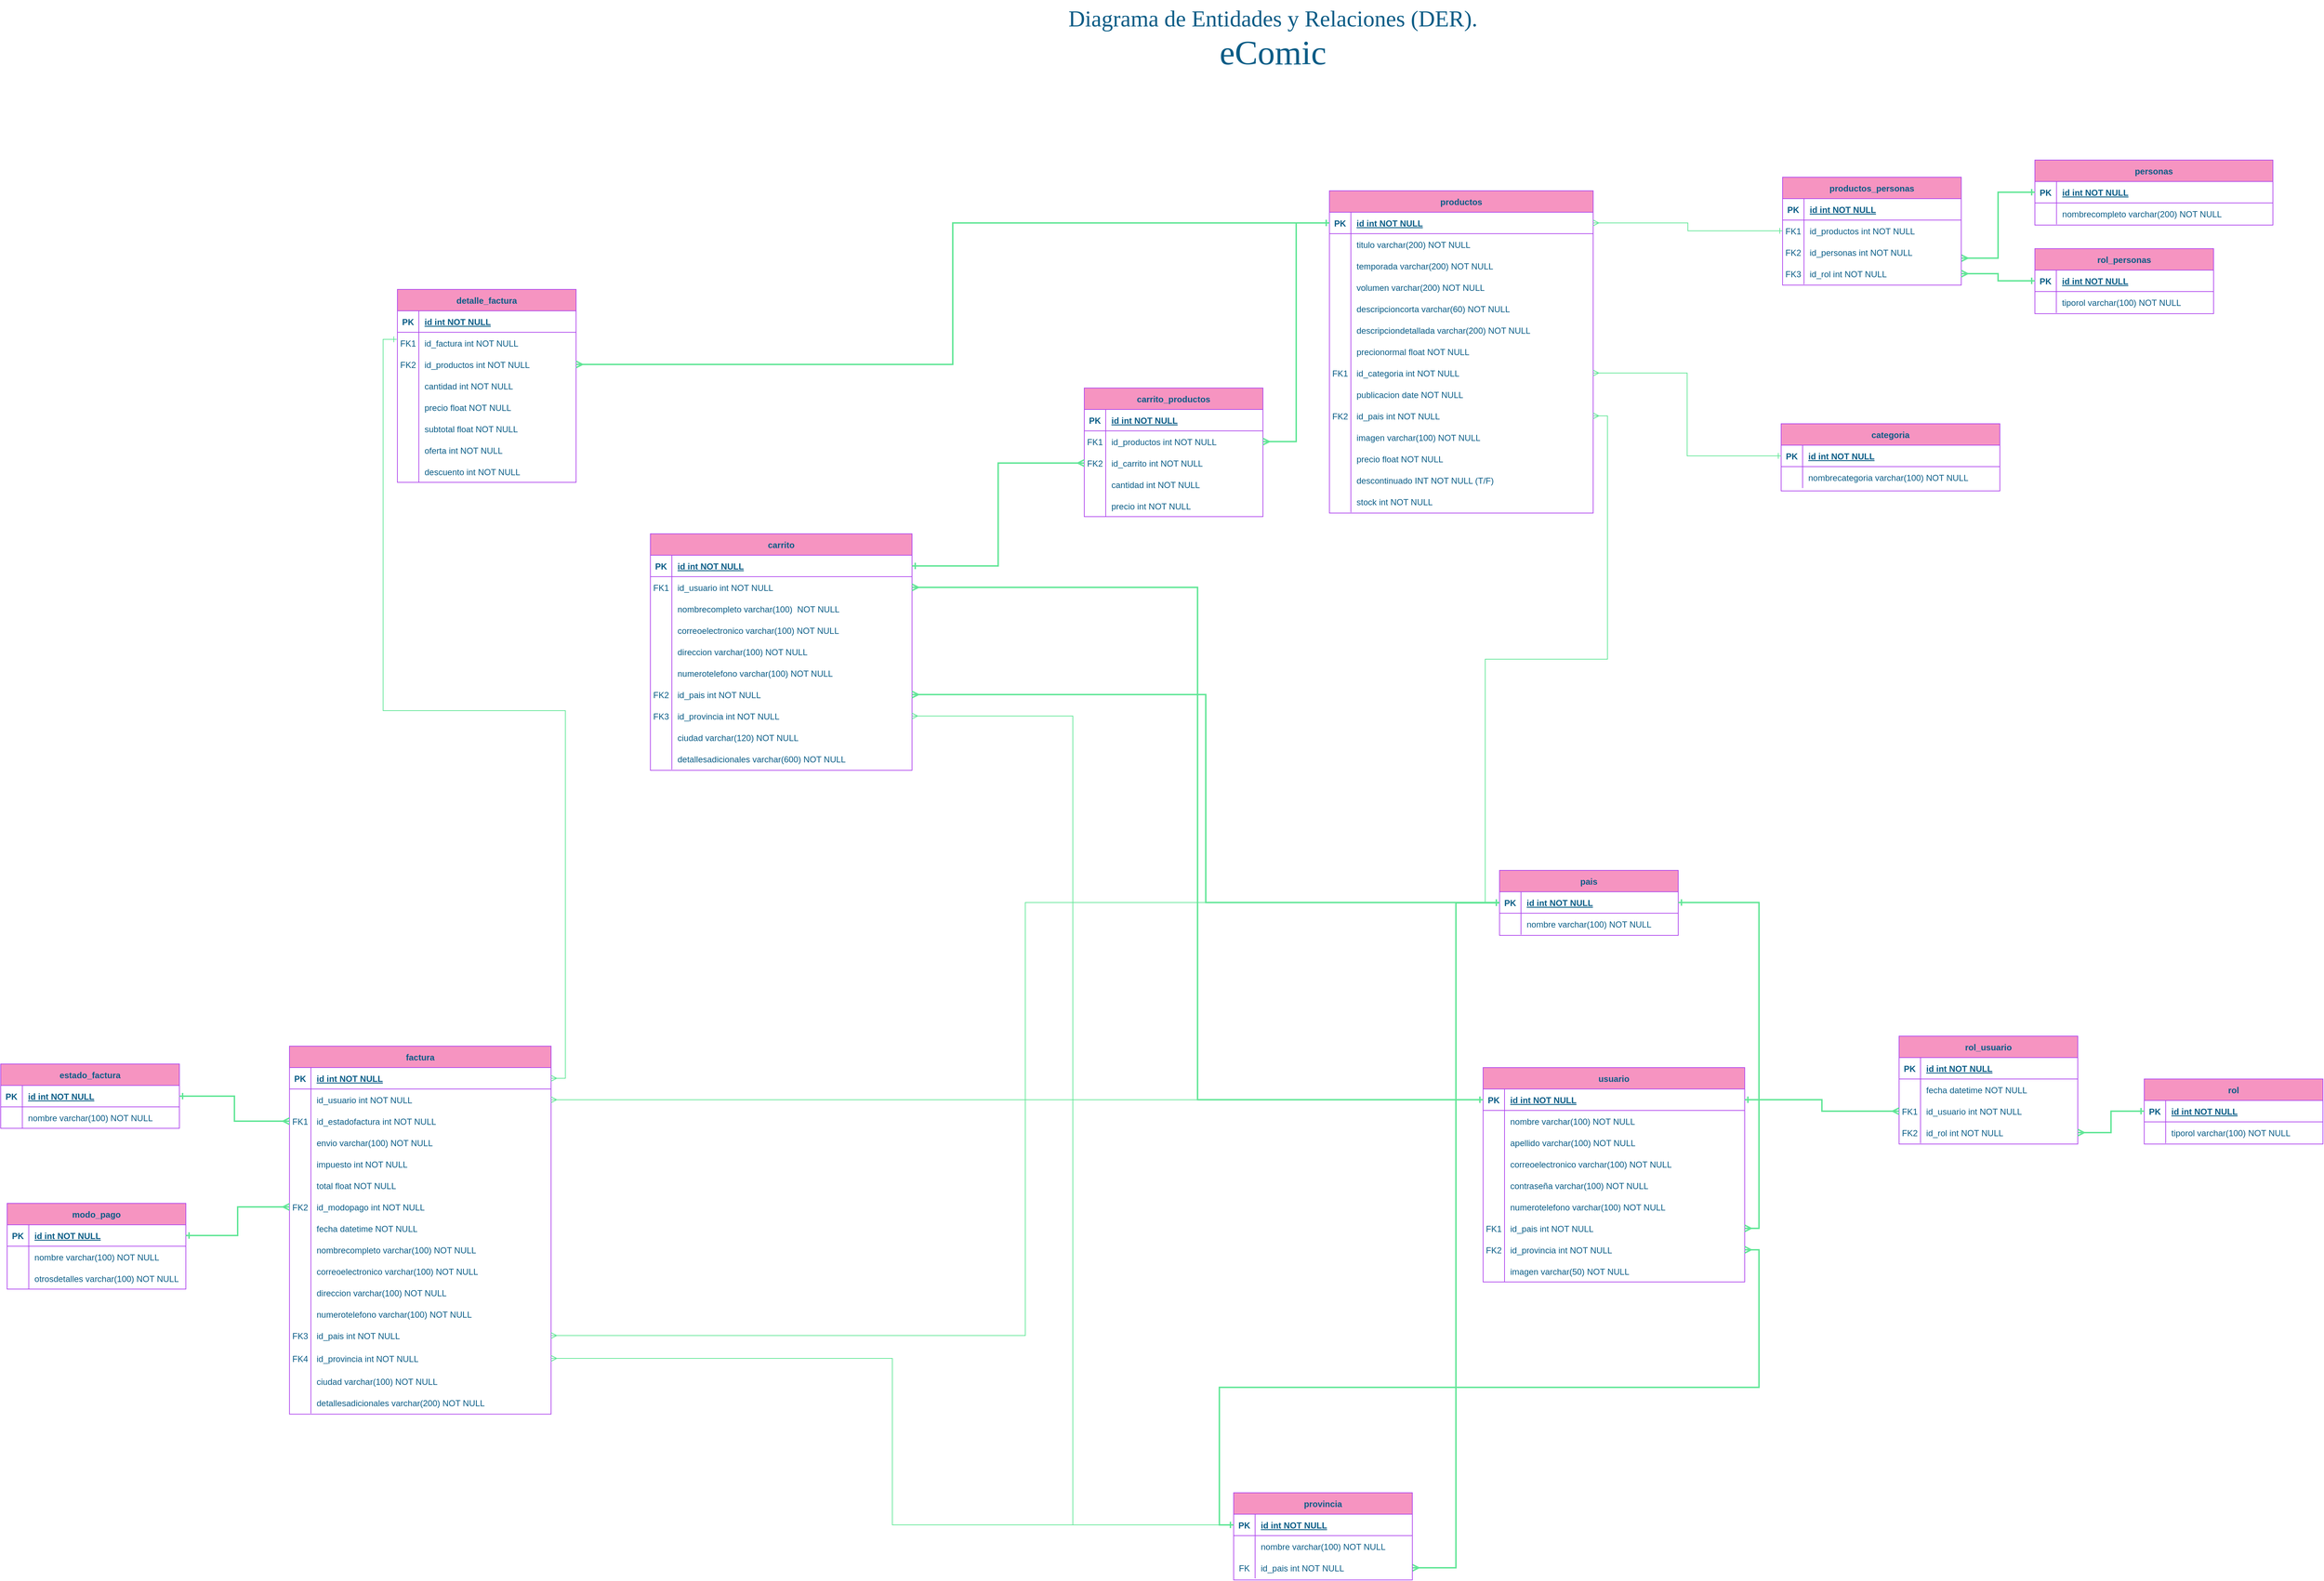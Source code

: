 <mxfile version="20.2.8" type="device"><diagram id="R2lEEEUBdFMjLlhIrx00" name="DER"><mxGraphModel dx="5755" dy="2663" grid="0" gridSize="10" guides="1" tooltips="1" connect="1" arrows="1" fold="1" page="0" pageScale="1" pageWidth="1700" pageHeight="1100" math="0" shadow="0" extFonts="Permanent Marker^https://fonts.googleapis.com/css?family=Permanent+Marker"><root><mxCell id="0"/><mxCell id="1" parent="0"/><mxCell id="C-vyLk0tnHw3VtMMgP7b-23" value="productos" style="shape=table;startSize=30;container=1;collapsible=1;childLayout=tableLayout;fixedRows=1;rowLines=0;fontStyle=1;align=center;resizeLast=1;fillColor=#F694C1;strokeColor=#AF45ED;fontColor=#095C86;" parent="1" vertex="1"><mxGeometry x="259" y="92" width="369" height="451" as="geometry"/></mxCell><mxCell id="C-vyLk0tnHw3VtMMgP7b-24" value="" style="shape=partialRectangle;collapsible=0;dropTarget=0;pointerEvents=0;fillColor=none;points=[[0,0.5],[1,0.5]];portConstraint=eastwest;top=0;left=0;right=0;bottom=1;strokeColor=#AF45ED;fontColor=#095C86;" parent="C-vyLk0tnHw3VtMMgP7b-23" vertex="1"><mxGeometry y="30" width="369" height="30" as="geometry"/></mxCell><mxCell id="C-vyLk0tnHw3VtMMgP7b-25" value="PK" style="shape=partialRectangle;overflow=hidden;connectable=0;fillColor=none;top=0;left=0;bottom=0;right=0;fontStyle=1;strokeColor=#AF45ED;fontColor=#095C86;" parent="C-vyLk0tnHw3VtMMgP7b-24" vertex="1"><mxGeometry width="30" height="30" as="geometry"><mxRectangle width="30" height="30" as="alternateBounds"/></mxGeometry></mxCell><mxCell id="C-vyLk0tnHw3VtMMgP7b-26" value="id int NOT NULL " style="shape=partialRectangle;overflow=hidden;connectable=0;fillColor=none;top=0;left=0;bottom=0;right=0;align=left;spacingLeft=6;fontStyle=5;strokeColor=#AF45ED;fontColor=#095C86;" parent="C-vyLk0tnHw3VtMMgP7b-24" vertex="1"><mxGeometry x="30" width="339" height="30" as="geometry"><mxRectangle width="339" height="30" as="alternateBounds"/></mxGeometry></mxCell><mxCell id="C-vyLk0tnHw3VtMMgP7b-27" value="" style="shape=partialRectangle;collapsible=0;dropTarget=0;pointerEvents=0;fillColor=none;points=[[0,0.5],[1,0.5]];portConstraint=eastwest;top=0;left=0;right=0;bottom=0;strokeColor=#AF45ED;fontColor=#095C86;" parent="C-vyLk0tnHw3VtMMgP7b-23" vertex="1"><mxGeometry y="60" width="369" height="30" as="geometry"/></mxCell><mxCell id="C-vyLk0tnHw3VtMMgP7b-28" value="" style="shape=partialRectangle;overflow=hidden;connectable=0;fillColor=none;top=0;left=0;bottom=0;right=0;strokeColor=#AF45ED;fontColor=#095C86;" parent="C-vyLk0tnHw3VtMMgP7b-27" vertex="1"><mxGeometry width="30" height="30" as="geometry"><mxRectangle width="30" height="30" as="alternateBounds"/></mxGeometry></mxCell><mxCell id="C-vyLk0tnHw3VtMMgP7b-29" value="titulo varchar(200) NOT NULL" style="shape=partialRectangle;overflow=hidden;connectable=0;fillColor=none;top=0;left=0;bottom=0;right=0;align=left;spacingLeft=6;strokeColor=#AF45ED;fontColor=#095C86;" parent="C-vyLk0tnHw3VtMMgP7b-27" vertex="1"><mxGeometry x="30" width="339" height="30" as="geometry"><mxRectangle width="339" height="30" as="alternateBounds"/></mxGeometry></mxCell><mxCell id="RW3upH38KjoyQ5eMto4m-2" value="" style="shape=partialRectangle;collapsible=0;dropTarget=0;pointerEvents=0;fillColor=none;points=[[0,0.5],[1,0.5]];portConstraint=eastwest;top=0;left=0;right=0;bottom=0;strokeColor=#AF45ED;fontColor=#095C86;" parent="C-vyLk0tnHw3VtMMgP7b-23" vertex="1"><mxGeometry y="90" width="369" height="30" as="geometry"/></mxCell><mxCell id="RW3upH38KjoyQ5eMto4m-3" value="" style="shape=partialRectangle;overflow=hidden;connectable=0;fillColor=none;top=0;left=0;bottom=0;right=0;strokeColor=#AF45ED;fontColor=#095C86;" parent="RW3upH38KjoyQ5eMto4m-2" vertex="1"><mxGeometry width="30" height="30" as="geometry"><mxRectangle width="30" height="30" as="alternateBounds"/></mxGeometry></mxCell><mxCell id="RW3upH38KjoyQ5eMto4m-4" value="temporada varchar(200) NOT NULL" style="shape=partialRectangle;overflow=hidden;connectable=0;fillColor=none;top=0;left=0;bottom=0;right=0;align=left;spacingLeft=6;strokeColor=#AF45ED;fontColor=#095C86;" parent="RW3upH38KjoyQ5eMto4m-2" vertex="1"><mxGeometry x="30" width="339" height="30" as="geometry"><mxRectangle width="339" height="30" as="alternateBounds"/></mxGeometry></mxCell><mxCell id="RW3upH38KjoyQ5eMto4m-5" value="" style="shape=partialRectangle;collapsible=0;dropTarget=0;pointerEvents=0;fillColor=none;points=[[0,0.5],[1,0.5]];portConstraint=eastwest;top=0;left=0;right=0;bottom=0;strokeColor=#AF45ED;fontColor=#095C86;" parent="C-vyLk0tnHw3VtMMgP7b-23" vertex="1"><mxGeometry y="120" width="369" height="30" as="geometry"/></mxCell><mxCell id="RW3upH38KjoyQ5eMto4m-6" value="" style="shape=partialRectangle;overflow=hidden;connectable=0;fillColor=none;top=0;left=0;bottom=0;right=0;strokeColor=#AF45ED;fontColor=#095C86;" parent="RW3upH38KjoyQ5eMto4m-5" vertex="1"><mxGeometry width="30" height="30" as="geometry"><mxRectangle width="30" height="30" as="alternateBounds"/></mxGeometry></mxCell><mxCell id="RW3upH38KjoyQ5eMto4m-7" value="volumen varchar(200) NOT NULL" style="shape=partialRectangle;overflow=hidden;connectable=0;fillColor=none;top=0;left=0;bottom=0;right=0;align=left;spacingLeft=6;strokeColor=#AF45ED;fontColor=#095C86;" parent="RW3upH38KjoyQ5eMto4m-5" vertex="1"><mxGeometry x="30" width="339" height="30" as="geometry"><mxRectangle width="339" height="30" as="alternateBounds"/></mxGeometry></mxCell><mxCell id="RW3upH38KjoyQ5eMto4m-8" value="" style="shape=partialRectangle;collapsible=0;dropTarget=0;pointerEvents=0;fillColor=none;points=[[0,0.5],[1,0.5]];portConstraint=eastwest;top=0;left=0;right=0;bottom=0;strokeColor=#AF45ED;fontColor=#095C86;" parent="C-vyLk0tnHw3VtMMgP7b-23" vertex="1"><mxGeometry y="150" width="369" height="30" as="geometry"/></mxCell><mxCell id="RW3upH38KjoyQ5eMto4m-9" value="" style="shape=partialRectangle;overflow=hidden;connectable=0;fillColor=none;top=0;left=0;bottom=0;right=0;strokeColor=#AF45ED;fontColor=#095C86;" parent="RW3upH38KjoyQ5eMto4m-8" vertex="1"><mxGeometry width="30" height="30" as="geometry"><mxRectangle width="30" height="30" as="alternateBounds"/></mxGeometry></mxCell><mxCell id="RW3upH38KjoyQ5eMto4m-10" value="descripcioncorta varchar(60) NOT NULL" style="shape=partialRectangle;overflow=hidden;connectable=0;fillColor=none;top=0;left=0;bottom=0;right=0;align=left;spacingLeft=6;strokeColor=#AF45ED;fontColor=#095C86;" parent="RW3upH38KjoyQ5eMto4m-8" vertex="1"><mxGeometry x="30" width="339" height="30" as="geometry"><mxRectangle width="339" height="30" as="alternateBounds"/></mxGeometry></mxCell><mxCell id="RW3upH38KjoyQ5eMto4m-11" value="" style="shape=partialRectangle;collapsible=0;dropTarget=0;pointerEvents=0;fillColor=none;points=[[0,0.5],[1,0.5]];portConstraint=eastwest;top=0;left=0;right=0;bottom=0;strokeColor=#AF45ED;fontColor=#095C86;" parent="C-vyLk0tnHw3VtMMgP7b-23" vertex="1"><mxGeometry y="180" width="369" height="30" as="geometry"/></mxCell><mxCell id="RW3upH38KjoyQ5eMto4m-12" value="" style="shape=partialRectangle;overflow=hidden;connectable=0;fillColor=none;top=0;left=0;bottom=0;right=0;strokeColor=#AF45ED;fontColor=#095C86;" parent="RW3upH38KjoyQ5eMto4m-11" vertex="1"><mxGeometry width="30" height="30" as="geometry"><mxRectangle width="30" height="30" as="alternateBounds"/></mxGeometry></mxCell><mxCell id="RW3upH38KjoyQ5eMto4m-13" value="descripciondetallada varchar(200) NOT NULL" style="shape=partialRectangle;overflow=hidden;connectable=0;fillColor=none;top=0;left=0;bottom=0;right=0;align=left;spacingLeft=6;strokeColor=#AF45ED;fontColor=#095C86;" parent="RW3upH38KjoyQ5eMto4m-11" vertex="1"><mxGeometry x="30" width="339" height="30" as="geometry"><mxRectangle width="339" height="30" as="alternateBounds"/></mxGeometry></mxCell><mxCell id="RW3upH38KjoyQ5eMto4m-14" value="" style="shape=partialRectangle;collapsible=0;dropTarget=0;pointerEvents=0;fillColor=none;points=[[0,0.5],[1,0.5]];portConstraint=eastwest;top=0;left=0;right=0;bottom=0;strokeColor=#AF45ED;fontColor=#095C86;" parent="C-vyLk0tnHw3VtMMgP7b-23" vertex="1"><mxGeometry y="210" width="369" height="30" as="geometry"/></mxCell><mxCell id="RW3upH38KjoyQ5eMto4m-15" value="" style="shape=partialRectangle;overflow=hidden;connectable=0;fillColor=none;top=0;left=0;bottom=0;right=0;strokeColor=#AF45ED;fontColor=#095C86;" parent="RW3upH38KjoyQ5eMto4m-14" vertex="1"><mxGeometry width="30" height="30" as="geometry"><mxRectangle width="30" height="30" as="alternateBounds"/></mxGeometry></mxCell><mxCell id="RW3upH38KjoyQ5eMto4m-16" value="precionormal float NOT NULL" style="shape=partialRectangle;overflow=hidden;connectable=0;fillColor=none;top=0;left=0;bottom=0;right=0;align=left;spacingLeft=6;strokeColor=#AF45ED;fontColor=#095C86;" parent="RW3upH38KjoyQ5eMto4m-14" vertex="1"><mxGeometry x="30" width="339" height="30" as="geometry"><mxRectangle width="339" height="30" as="alternateBounds"/></mxGeometry></mxCell><mxCell id="RW3upH38KjoyQ5eMto4m-23" value="" style="shape=partialRectangle;collapsible=0;dropTarget=0;pointerEvents=0;fillColor=none;points=[[0,0.5],[1,0.5]];portConstraint=eastwest;top=0;left=0;right=0;bottom=0;strokeColor=#AF45ED;fontColor=#095C86;" parent="C-vyLk0tnHw3VtMMgP7b-23" vertex="1"><mxGeometry y="240" width="369" height="30" as="geometry"/></mxCell><mxCell id="RW3upH38KjoyQ5eMto4m-24" value="FK1" style="shape=partialRectangle;overflow=hidden;connectable=0;fillColor=none;top=0;left=0;bottom=0;right=0;strokeColor=#AF45ED;fontColor=#095C86;" parent="RW3upH38KjoyQ5eMto4m-23" vertex="1"><mxGeometry width="30" height="30" as="geometry"><mxRectangle width="30" height="30" as="alternateBounds"/></mxGeometry></mxCell><mxCell id="RW3upH38KjoyQ5eMto4m-25" value="id_categoria int NOT NULL" style="shape=partialRectangle;overflow=hidden;connectable=0;fillColor=none;top=0;left=0;bottom=0;right=0;align=left;spacingLeft=6;strokeColor=#AF45ED;fontColor=#095C86;" parent="RW3upH38KjoyQ5eMto4m-23" vertex="1"><mxGeometry x="30" width="339" height="30" as="geometry"><mxRectangle width="339" height="30" as="alternateBounds"/></mxGeometry></mxCell><mxCell id="RW3upH38KjoyQ5eMto4m-26" value="" style="shape=partialRectangle;collapsible=0;dropTarget=0;pointerEvents=0;fillColor=none;points=[[0,0.5],[1,0.5]];portConstraint=eastwest;top=0;left=0;right=0;bottom=0;strokeColor=#AF45ED;fontColor=#095C86;" parent="C-vyLk0tnHw3VtMMgP7b-23" vertex="1"><mxGeometry y="270" width="369" height="30" as="geometry"/></mxCell><mxCell id="RW3upH38KjoyQ5eMto4m-27" value="" style="shape=partialRectangle;overflow=hidden;connectable=0;fillColor=none;top=0;left=0;bottom=0;right=0;strokeColor=#AF45ED;fontColor=#095C86;" parent="RW3upH38KjoyQ5eMto4m-26" vertex="1"><mxGeometry width="30" height="30" as="geometry"><mxRectangle width="30" height="30" as="alternateBounds"/></mxGeometry></mxCell><mxCell id="RW3upH38KjoyQ5eMto4m-28" value="publicacion date NOT NULL" style="shape=partialRectangle;overflow=hidden;connectable=0;fillColor=none;top=0;left=0;bottom=0;right=0;align=left;spacingLeft=6;strokeColor=#AF45ED;fontColor=#095C86;" parent="RW3upH38KjoyQ5eMto4m-26" vertex="1"><mxGeometry x="30" width="339" height="30" as="geometry"><mxRectangle width="339" height="30" as="alternateBounds"/></mxGeometry></mxCell><mxCell id="RW3upH38KjoyQ5eMto4m-29" value="" style="shape=partialRectangle;collapsible=0;dropTarget=0;pointerEvents=0;fillColor=none;points=[[0,0.5],[1,0.5]];portConstraint=eastwest;top=0;left=0;right=0;bottom=0;strokeColor=#AF45ED;fontColor=#095C86;" parent="C-vyLk0tnHw3VtMMgP7b-23" vertex="1"><mxGeometry y="300" width="369" height="30" as="geometry"/></mxCell><mxCell id="RW3upH38KjoyQ5eMto4m-30" value="FK2" style="shape=partialRectangle;overflow=hidden;connectable=0;fillColor=none;top=0;left=0;bottom=0;right=0;strokeColor=#AF45ED;fontColor=#095C86;" parent="RW3upH38KjoyQ5eMto4m-29" vertex="1"><mxGeometry width="30" height="30" as="geometry"><mxRectangle width="30" height="30" as="alternateBounds"/></mxGeometry></mxCell><mxCell id="RW3upH38KjoyQ5eMto4m-31" value="id_pais int NOT NULL" style="shape=partialRectangle;overflow=hidden;connectable=0;fillColor=none;top=0;left=0;bottom=0;right=0;align=left;spacingLeft=6;strokeColor=#AF45ED;fontColor=#095C86;" parent="RW3upH38KjoyQ5eMto4m-29" vertex="1"><mxGeometry x="30" width="339" height="30" as="geometry"><mxRectangle width="339" height="30" as="alternateBounds"/></mxGeometry></mxCell><mxCell id="RW3upH38KjoyQ5eMto4m-32" value="" style="shape=partialRectangle;collapsible=0;dropTarget=0;pointerEvents=0;fillColor=none;points=[[0,0.5],[1,0.5]];portConstraint=eastwest;top=0;left=0;right=0;bottom=0;strokeColor=#AF45ED;fontColor=#095C86;" parent="C-vyLk0tnHw3VtMMgP7b-23" vertex="1"><mxGeometry y="330" width="369" height="30" as="geometry"/></mxCell><mxCell id="RW3upH38KjoyQ5eMto4m-33" value="" style="shape=partialRectangle;overflow=hidden;connectable=0;fillColor=none;top=0;left=0;bottom=0;right=0;strokeColor=#AF45ED;fontColor=#095C86;" parent="RW3upH38KjoyQ5eMto4m-32" vertex="1"><mxGeometry width="30" height="30" as="geometry"><mxRectangle width="30" height="30" as="alternateBounds"/></mxGeometry></mxCell><mxCell id="RW3upH38KjoyQ5eMto4m-34" value="imagen varchar(100) NOT NULL" style="shape=partialRectangle;overflow=hidden;connectable=0;fillColor=none;top=0;left=0;bottom=0;right=0;align=left;spacingLeft=6;strokeColor=#AF45ED;fontColor=#095C86;" parent="RW3upH38KjoyQ5eMto4m-32" vertex="1"><mxGeometry x="30" width="339" height="30" as="geometry"><mxRectangle width="339" height="30" as="alternateBounds"/></mxGeometry></mxCell><mxCell id="RW3upH38KjoyQ5eMto4m-204" value="" style="shape=partialRectangle;collapsible=0;dropTarget=0;pointerEvents=0;fillColor=none;points=[[0,0.5],[1,0.5]];portConstraint=eastwest;top=0;left=0;right=0;bottom=0;strokeColor=#AF45ED;fontColor=#095C86;" parent="C-vyLk0tnHw3VtMMgP7b-23" vertex="1"><mxGeometry y="360" width="369" height="30" as="geometry"/></mxCell><mxCell id="RW3upH38KjoyQ5eMto4m-205" value="" style="shape=partialRectangle;overflow=hidden;connectable=0;fillColor=none;top=0;left=0;bottom=0;right=0;strokeColor=#AF45ED;fontColor=#095C86;" parent="RW3upH38KjoyQ5eMto4m-204" vertex="1"><mxGeometry width="30" height="30" as="geometry"><mxRectangle width="30" height="30" as="alternateBounds"/></mxGeometry></mxCell><mxCell id="RW3upH38KjoyQ5eMto4m-206" value="precio float NOT NULL" style="shape=partialRectangle;overflow=hidden;connectable=0;fillColor=none;top=0;left=0;bottom=0;right=0;align=left;spacingLeft=6;strokeColor=#AF45ED;fontColor=#095C86;" parent="RW3upH38KjoyQ5eMto4m-204" vertex="1"><mxGeometry x="30" width="339" height="30" as="geometry"><mxRectangle width="339" height="30" as="alternateBounds"/></mxGeometry></mxCell><mxCell id="RW3upH38KjoyQ5eMto4m-207" value="" style="shape=partialRectangle;collapsible=0;dropTarget=0;pointerEvents=0;fillColor=none;points=[[0,0.5],[1,0.5]];portConstraint=eastwest;top=0;left=0;right=0;bottom=0;strokeColor=#AF45ED;fontColor=#095C86;" parent="C-vyLk0tnHw3VtMMgP7b-23" vertex="1"><mxGeometry y="390" width="369" height="30" as="geometry"/></mxCell><mxCell id="RW3upH38KjoyQ5eMto4m-208" value="" style="shape=partialRectangle;overflow=hidden;connectable=0;fillColor=none;top=0;left=0;bottom=0;right=0;strokeColor=#AF45ED;fontColor=#095C86;" parent="RW3upH38KjoyQ5eMto4m-207" vertex="1"><mxGeometry width="30" height="30" as="geometry"><mxRectangle width="30" height="30" as="alternateBounds"/></mxGeometry></mxCell><mxCell id="RW3upH38KjoyQ5eMto4m-209" value="descontinuado INT NOT NULL (T/F)" style="shape=partialRectangle;overflow=hidden;connectable=0;fillColor=none;top=0;left=0;bottom=0;right=0;align=left;spacingLeft=6;strokeColor=#AF45ED;fontColor=#095C86;" parent="RW3upH38KjoyQ5eMto4m-207" vertex="1"><mxGeometry x="30" width="339" height="30" as="geometry"><mxRectangle width="339" height="30" as="alternateBounds"/></mxGeometry></mxCell><mxCell id="RW3upH38KjoyQ5eMto4m-250" value="" style="shape=partialRectangle;collapsible=0;dropTarget=0;pointerEvents=0;fillColor=none;points=[[0,0.5],[1,0.5]];portConstraint=eastwest;top=0;left=0;right=0;bottom=0;strokeColor=#AF45ED;fontColor=#095C86;" parent="C-vyLk0tnHw3VtMMgP7b-23" vertex="1"><mxGeometry y="420" width="369" height="30" as="geometry"/></mxCell><mxCell id="RW3upH38KjoyQ5eMto4m-251" value="" style="shape=partialRectangle;overflow=hidden;connectable=0;fillColor=none;top=0;left=0;bottom=0;right=0;strokeColor=#AF45ED;fontColor=#095C86;" parent="RW3upH38KjoyQ5eMto4m-250" vertex="1"><mxGeometry width="30" height="30" as="geometry"><mxRectangle width="30" height="30" as="alternateBounds"/></mxGeometry></mxCell><mxCell id="RW3upH38KjoyQ5eMto4m-252" value="stock int NOT NULL" style="shape=partialRectangle;overflow=hidden;connectable=0;fillColor=none;top=0;left=0;bottom=0;right=0;align=left;spacingLeft=6;strokeColor=#AF45ED;fontColor=#095C86;" parent="RW3upH38KjoyQ5eMto4m-250" vertex="1"><mxGeometry x="30" width="339" height="30" as="geometry"><mxRectangle width="339" height="30" as="alternateBounds"/></mxGeometry></mxCell><mxCell id="RW3upH38KjoyQ5eMto4m-1" value="&lt;font style=&quot;&quot; data-font-src=&quot;https://fonts.googleapis.com/css?family=Permanent+Marker&quot; face=&quot;Permanent Marker&quot;&gt;Diagrama de Entidades y Relaciones (DER).&lt;br style=&quot;font-size: 32px;&quot;&gt;&lt;font style=&quot;font-size: 48px;&quot;&gt;eComic&lt;/font&gt;&lt;/font&gt;" style="text;whiteSpace=wrap;html=1;fontColor=#095C86;fontSize=32;align=center;" parent="1" vertex="1"><mxGeometry x="-285" y="-175" width="930" height="40" as="geometry"/></mxCell><mxCell id="RW3upH38KjoyQ5eMto4m-35" value="usuario" style="shape=table;startSize=30;container=1;collapsible=1;childLayout=tableLayout;fixedRows=1;rowLines=0;fontStyle=1;align=center;resizeLast=1;fillColor=#F694C1;strokeColor=#AF45ED;fontColor=#095C86;" parent="1" vertex="1"><mxGeometry x="474" y="1319" width="366" height="300" as="geometry"/></mxCell><mxCell id="RW3upH38KjoyQ5eMto4m-36" value="" style="shape=partialRectangle;collapsible=0;dropTarget=0;pointerEvents=0;fillColor=none;points=[[0,0.5],[1,0.5]];portConstraint=eastwest;top=0;left=0;right=0;bottom=1;strokeColor=#AF45ED;fontColor=#095C86;" parent="RW3upH38KjoyQ5eMto4m-35" vertex="1"><mxGeometry y="30" width="366" height="30" as="geometry"/></mxCell><mxCell id="RW3upH38KjoyQ5eMto4m-37" value="PK" style="shape=partialRectangle;overflow=hidden;connectable=0;fillColor=none;top=0;left=0;bottom=0;right=0;fontStyle=1;strokeColor=#AF45ED;fontColor=#095C86;" parent="RW3upH38KjoyQ5eMto4m-36" vertex="1"><mxGeometry width="30" height="30" as="geometry"><mxRectangle width="30" height="30" as="alternateBounds"/></mxGeometry></mxCell><mxCell id="RW3upH38KjoyQ5eMto4m-38" value="id int NOT NULL " style="shape=partialRectangle;overflow=hidden;connectable=0;fillColor=none;top=0;left=0;bottom=0;right=0;align=left;spacingLeft=6;fontStyle=5;strokeColor=#AF45ED;fontColor=#095C86;" parent="RW3upH38KjoyQ5eMto4m-36" vertex="1"><mxGeometry x="30" width="336" height="30" as="geometry"><mxRectangle width="336" height="30" as="alternateBounds"/></mxGeometry></mxCell><mxCell id="RW3upH38KjoyQ5eMto4m-39" value="" style="shape=partialRectangle;collapsible=0;dropTarget=0;pointerEvents=0;fillColor=none;points=[[0,0.5],[1,0.5]];portConstraint=eastwest;top=0;left=0;right=0;bottom=0;strokeColor=#AF45ED;fontColor=#095C86;" parent="RW3upH38KjoyQ5eMto4m-35" vertex="1"><mxGeometry y="60" width="366" height="30" as="geometry"/></mxCell><mxCell id="RW3upH38KjoyQ5eMto4m-40" value="" style="shape=partialRectangle;overflow=hidden;connectable=0;fillColor=none;top=0;left=0;bottom=0;right=0;strokeColor=#AF45ED;fontColor=#095C86;" parent="RW3upH38KjoyQ5eMto4m-39" vertex="1"><mxGeometry width="30" height="30" as="geometry"><mxRectangle width="30" height="30" as="alternateBounds"/></mxGeometry></mxCell><mxCell id="RW3upH38KjoyQ5eMto4m-41" value="nombre varchar(100) NOT NULL" style="shape=partialRectangle;overflow=hidden;connectable=0;fillColor=none;top=0;left=0;bottom=0;right=0;align=left;spacingLeft=6;strokeColor=#AF45ED;fontColor=#095C86;" parent="RW3upH38KjoyQ5eMto4m-39" vertex="1"><mxGeometry x="30" width="336" height="30" as="geometry"><mxRectangle width="336" height="30" as="alternateBounds"/></mxGeometry></mxCell><mxCell id="RW3upH38KjoyQ5eMto4m-42" value="" style="shape=partialRectangle;collapsible=0;dropTarget=0;pointerEvents=0;fillColor=none;points=[[0,0.5],[1,0.5]];portConstraint=eastwest;top=0;left=0;right=0;bottom=0;strokeColor=#AF45ED;fontColor=#095C86;" parent="RW3upH38KjoyQ5eMto4m-35" vertex="1"><mxGeometry y="90" width="366" height="30" as="geometry"/></mxCell><mxCell id="RW3upH38KjoyQ5eMto4m-43" value="" style="shape=partialRectangle;overflow=hidden;connectable=0;fillColor=none;top=0;left=0;bottom=0;right=0;strokeColor=#AF45ED;fontColor=#095C86;" parent="RW3upH38KjoyQ5eMto4m-42" vertex="1"><mxGeometry width="30" height="30" as="geometry"><mxRectangle width="30" height="30" as="alternateBounds"/></mxGeometry></mxCell><mxCell id="RW3upH38KjoyQ5eMto4m-44" value="apellido varchar(100) NOT NULL" style="shape=partialRectangle;overflow=hidden;connectable=0;fillColor=none;top=0;left=0;bottom=0;right=0;align=left;spacingLeft=6;strokeColor=#AF45ED;fontColor=#095C86;" parent="RW3upH38KjoyQ5eMto4m-42" vertex="1"><mxGeometry x="30" width="336" height="30" as="geometry"><mxRectangle width="336" height="30" as="alternateBounds"/></mxGeometry></mxCell><mxCell id="RW3upH38KjoyQ5eMto4m-45" value="" style="shape=partialRectangle;collapsible=0;dropTarget=0;pointerEvents=0;fillColor=none;points=[[0,0.5],[1,0.5]];portConstraint=eastwest;top=0;left=0;right=0;bottom=0;strokeColor=#AF45ED;fontColor=#095C86;" parent="RW3upH38KjoyQ5eMto4m-35" vertex="1"><mxGeometry y="120" width="366" height="30" as="geometry"/></mxCell><mxCell id="RW3upH38KjoyQ5eMto4m-46" value="" style="shape=partialRectangle;overflow=hidden;connectable=0;fillColor=none;top=0;left=0;bottom=0;right=0;strokeColor=#AF45ED;fontColor=#095C86;" parent="RW3upH38KjoyQ5eMto4m-45" vertex="1"><mxGeometry width="30" height="30" as="geometry"><mxRectangle width="30" height="30" as="alternateBounds"/></mxGeometry></mxCell><mxCell id="RW3upH38KjoyQ5eMto4m-47" value="correoelectronico varchar(100) NOT NULL" style="shape=partialRectangle;overflow=hidden;connectable=0;fillColor=none;top=0;left=0;bottom=0;right=0;align=left;spacingLeft=6;strokeColor=#AF45ED;fontColor=#095C86;" parent="RW3upH38KjoyQ5eMto4m-45" vertex="1"><mxGeometry x="30" width="336" height="30" as="geometry"><mxRectangle width="336" height="30" as="alternateBounds"/></mxGeometry></mxCell><mxCell id="RW3upH38KjoyQ5eMto4m-48" value="" style="shape=partialRectangle;collapsible=0;dropTarget=0;pointerEvents=0;fillColor=none;points=[[0,0.5],[1,0.5]];portConstraint=eastwest;top=0;left=0;right=0;bottom=0;strokeColor=#AF45ED;fontColor=#095C86;" parent="RW3upH38KjoyQ5eMto4m-35" vertex="1"><mxGeometry y="150" width="366" height="30" as="geometry"/></mxCell><mxCell id="RW3upH38KjoyQ5eMto4m-49" value="" style="shape=partialRectangle;overflow=hidden;connectable=0;fillColor=none;top=0;left=0;bottom=0;right=0;strokeColor=#AF45ED;fontColor=#095C86;" parent="RW3upH38KjoyQ5eMto4m-48" vertex="1"><mxGeometry width="30" height="30" as="geometry"><mxRectangle width="30" height="30" as="alternateBounds"/></mxGeometry></mxCell><mxCell id="RW3upH38KjoyQ5eMto4m-50" value="contraseña varchar(100) NOT NULL" style="shape=partialRectangle;overflow=hidden;connectable=0;fillColor=none;top=0;left=0;bottom=0;right=0;align=left;spacingLeft=6;strokeColor=#AF45ED;fontColor=#095C86;" parent="RW3upH38KjoyQ5eMto4m-48" vertex="1"><mxGeometry x="30" width="336" height="30" as="geometry"><mxRectangle width="336" height="30" as="alternateBounds"/></mxGeometry></mxCell><mxCell id="RW3upH38KjoyQ5eMto4m-51" value="" style="shape=partialRectangle;collapsible=0;dropTarget=0;pointerEvents=0;fillColor=none;points=[[0,0.5],[1,0.5]];portConstraint=eastwest;top=0;left=0;right=0;bottom=0;strokeColor=#AF45ED;fontColor=#095C86;" parent="RW3upH38KjoyQ5eMto4m-35" vertex="1"><mxGeometry y="180" width="366" height="30" as="geometry"/></mxCell><mxCell id="RW3upH38KjoyQ5eMto4m-52" value="" style="shape=partialRectangle;overflow=hidden;connectable=0;fillColor=none;top=0;left=0;bottom=0;right=0;strokeColor=#AF45ED;fontColor=#095C86;" parent="RW3upH38KjoyQ5eMto4m-51" vertex="1"><mxGeometry width="30" height="30" as="geometry"><mxRectangle width="30" height="30" as="alternateBounds"/></mxGeometry></mxCell><mxCell id="RW3upH38KjoyQ5eMto4m-53" value="numerotelefono varchar(100) NOT NULL" style="shape=partialRectangle;overflow=hidden;connectable=0;fillColor=none;top=0;left=0;bottom=0;right=0;align=left;spacingLeft=6;strokeColor=#AF45ED;fontColor=#095C86;" parent="RW3upH38KjoyQ5eMto4m-51" vertex="1"><mxGeometry x="30" width="336" height="30" as="geometry"><mxRectangle width="336" height="30" as="alternateBounds"/></mxGeometry></mxCell><mxCell id="RW3upH38KjoyQ5eMto4m-57" value="" style="shape=partialRectangle;collapsible=0;dropTarget=0;pointerEvents=0;fillColor=none;points=[[0,0.5],[1,0.5]];portConstraint=eastwest;top=0;left=0;right=0;bottom=0;strokeColor=#AF45ED;fontColor=#095C86;" parent="RW3upH38KjoyQ5eMto4m-35" vertex="1"><mxGeometry y="210" width="366" height="30" as="geometry"/></mxCell><mxCell id="RW3upH38KjoyQ5eMto4m-58" value="FK1" style="shape=partialRectangle;overflow=hidden;connectable=0;fillColor=none;top=0;left=0;bottom=0;right=0;strokeColor=#AF45ED;fontColor=#095C86;" parent="RW3upH38KjoyQ5eMto4m-57" vertex="1"><mxGeometry width="30" height="30" as="geometry"><mxRectangle width="30" height="30" as="alternateBounds"/></mxGeometry></mxCell><mxCell id="RW3upH38KjoyQ5eMto4m-59" value="id_pais int NOT NULL" style="shape=partialRectangle;overflow=hidden;connectable=0;fillColor=none;top=0;left=0;bottom=0;right=0;align=left;spacingLeft=6;strokeColor=#AF45ED;fontColor=#095C86;" parent="RW3upH38KjoyQ5eMto4m-57" vertex="1"><mxGeometry x="30" width="336" height="30" as="geometry"><mxRectangle width="336" height="30" as="alternateBounds"/></mxGeometry></mxCell><mxCell id="RW3upH38KjoyQ5eMto4m-60" value="" style="shape=partialRectangle;collapsible=0;dropTarget=0;pointerEvents=0;fillColor=none;points=[[0,0.5],[1,0.5]];portConstraint=eastwest;top=0;left=0;right=0;bottom=0;strokeColor=#AF45ED;fontColor=#095C86;" parent="RW3upH38KjoyQ5eMto4m-35" vertex="1"><mxGeometry y="240" width="366" height="30" as="geometry"/></mxCell><mxCell id="RW3upH38KjoyQ5eMto4m-61" value="FK2" style="shape=partialRectangle;overflow=hidden;connectable=0;fillColor=none;top=0;left=0;bottom=0;right=0;strokeColor=#AF45ED;fontColor=#095C86;" parent="RW3upH38KjoyQ5eMto4m-60" vertex="1"><mxGeometry width="30" height="30" as="geometry"><mxRectangle width="30" height="30" as="alternateBounds"/></mxGeometry></mxCell><mxCell id="RW3upH38KjoyQ5eMto4m-62" value="id_provincia int NOT NULL" style="shape=partialRectangle;overflow=hidden;connectable=0;fillColor=none;top=0;left=0;bottom=0;right=0;align=left;spacingLeft=6;strokeColor=#AF45ED;fontColor=#095C86;" parent="RW3upH38KjoyQ5eMto4m-60" vertex="1"><mxGeometry x="30" width="336" height="30" as="geometry"><mxRectangle width="336" height="30" as="alternateBounds"/></mxGeometry></mxCell><mxCell id="RW3upH38KjoyQ5eMto4m-169" value="" style="shape=partialRectangle;collapsible=0;dropTarget=0;pointerEvents=0;fillColor=none;points=[[0,0.5],[1,0.5]];portConstraint=eastwest;top=0;left=0;right=0;bottom=0;strokeColor=#AF45ED;fontColor=#095C86;" parent="RW3upH38KjoyQ5eMto4m-35" vertex="1"><mxGeometry y="270" width="366" height="30" as="geometry"/></mxCell><mxCell id="RW3upH38KjoyQ5eMto4m-170" value="" style="shape=partialRectangle;overflow=hidden;connectable=0;fillColor=none;top=0;left=0;bottom=0;right=0;strokeColor=#AF45ED;fontColor=#095C86;" parent="RW3upH38KjoyQ5eMto4m-169" vertex="1"><mxGeometry width="30" height="30" as="geometry"><mxRectangle width="30" height="30" as="alternateBounds"/></mxGeometry></mxCell><mxCell id="RW3upH38KjoyQ5eMto4m-171" value="imagen varchar(50) NOT NULL" style="shape=partialRectangle;overflow=hidden;connectable=0;fillColor=none;top=0;left=0;bottom=0;right=0;align=left;spacingLeft=6;strokeColor=#AF45ED;fontColor=#095C86;" parent="RW3upH38KjoyQ5eMto4m-169" vertex="1"><mxGeometry x="30" width="336" height="30" as="geometry"><mxRectangle width="336" height="30" as="alternateBounds"/></mxGeometry></mxCell><mxCell id="RW3upH38KjoyQ5eMto4m-66" value="personas" style="shape=table;startSize=30;container=1;collapsible=1;childLayout=tableLayout;fixedRows=1;rowLines=0;fontStyle=1;align=center;resizeLast=1;fillColor=#F694C1;strokeColor=#AF45ED;fontColor=#095C86;" parent="1" vertex="1"><mxGeometry x="1246" y="49" width="333" height="91" as="geometry"/></mxCell><mxCell id="RW3upH38KjoyQ5eMto4m-67" value="" style="shape=partialRectangle;collapsible=0;dropTarget=0;pointerEvents=0;fillColor=none;points=[[0,0.5],[1,0.5]];portConstraint=eastwest;top=0;left=0;right=0;bottom=1;strokeColor=#AF45ED;fontColor=#095C86;" parent="RW3upH38KjoyQ5eMto4m-66" vertex="1"><mxGeometry y="30" width="333" height="30" as="geometry"/></mxCell><mxCell id="RW3upH38KjoyQ5eMto4m-68" value="PK" style="shape=partialRectangle;overflow=hidden;connectable=0;fillColor=none;top=0;left=0;bottom=0;right=0;fontStyle=1;strokeColor=#AF45ED;fontColor=#095C86;" parent="RW3upH38KjoyQ5eMto4m-67" vertex="1"><mxGeometry width="30.269" height="30" as="geometry"><mxRectangle width="30.269" height="30" as="alternateBounds"/></mxGeometry></mxCell><mxCell id="RW3upH38KjoyQ5eMto4m-69" value="id int NOT NULL " style="shape=partialRectangle;overflow=hidden;connectable=0;fillColor=none;top=0;left=0;bottom=0;right=0;align=left;spacingLeft=6;fontStyle=5;strokeColor=#AF45ED;fontColor=#095C86;" parent="RW3upH38KjoyQ5eMto4m-67" vertex="1"><mxGeometry x="30.269" width="302.731" height="30" as="geometry"><mxRectangle width="302.731" height="30" as="alternateBounds"/></mxGeometry></mxCell><mxCell id="RW3upH38KjoyQ5eMto4m-70" value="" style="shape=partialRectangle;collapsible=0;dropTarget=0;pointerEvents=0;fillColor=none;points=[[0,0.5],[1,0.5]];portConstraint=eastwest;top=0;left=0;right=0;bottom=0;strokeColor=#AF45ED;fontColor=#095C86;" parent="RW3upH38KjoyQ5eMto4m-66" vertex="1"><mxGeometry y="60" width="333" height="30" as="geometry"/></mxCell><mxCell id="RW3upH38KjoyQ5eMto4m-71" value="" style="shape=partialRectangle;overflow=hidden;connectable=0;fillColor=none;top=0;left=0;bottom=0;right=0;strokeColor=#AF45ED;fontColor=#095C86;" parent="RW3upH38KjoyQ5eMto4m-70" vertex="1"><mxGeometry width="30.269" height="30" as="geometry"><mxRectangle width="30.269" height="30" as="alternateBounds"/></mxGeometry></mxCell><mxCell id="RW3upH38KjoyQ5eMto4m-72" value="nombrecompleto varchar(200) NOT NULL" style="shape=partialRectangle;overflow=hidden;connectable=0;fillColor=none;top=0;left=0;bottom=0;right=0;align=left;spacingLeft=6;strokeColor=#AF45ED;fontColor=#095C86;" parent="RW3upH38KjoyQ5eMto4m-70" vertex="1"><mxGeometry x="30.269" width="302.731" height="30" as="geometry"><mxRectangle width="302.731" height="30" as="alternateBounds"/></mxGeometry></mxCell><mxCell id="RW3upH38KjoyQ5eMto4m-76" value="rol_personas" style="shape=table;startSize=30;container=1;collapsible=1;childLayout=tableLayout;fixedRows=1;rowLines=0;fontStyle=1;align=center;resizeLast=1;fillColor=#F694C1;strokeColor=#AF45ED;fontColor=#095C86;" parent="1" vertex="1"><mxGeometry x="1246" y="173" width="250" height="91" as="geometry"/></mxCell><mxCell id="RW3upH38KjoyQ5eMto4m-77" value="" style="shape=partialRectangle;collapsible=0;dropTarget=0;pointerEvents=0;fillColor=none;points=[[0,0.5],[1,0.5]];portConstraint=eastwest;top=0;left=0;right=0;bottom=1;strokeColor=#AF45ED;fontColor=#095C86;" parent="RW3upH38KjoyQ5eMto4m-76" vertex="1"><mxGeometry y="30" width="250" height="30" as="geometry"/></mxCell><mxCell id="RW3upH38KjoyQ5eMto4m-78" value="PK" style="shape=partialRectangle;overflow=hidden;connectable=0;fillColor=none;top=0;left=0;bottom=0;right=0;fontStyle=1;strokeColor=#AF45ED;fontColor=#095C86;" parent="RW3upH38KjoyQ5eMto4m-77" vertex="1"><mxGeometry width="30" height="30" as="geometry"><mxRectangle width="30" height="30" as="alternateBounds"/></mxGeometry></mxCell><mxCell id="RW3upH38KjoyQ5eMto4m-79" value="id int NOT NULL " style="shape=partialRectangle;overflow=hidden;connectable=0;fillColor=none;top=0;left=0;bottom=0;right=0;align=left;spacingLeft=6;fontStyle=5;strokeColor=#AF45ED;fontColor=#095C86;" parent="RW3upH38KjoyQ5eMto4m-77" vertex="1"><mxGeometry x="30" width="220" height="30" as="geometry"><mxRectangle width="220" height="30" as="alternateBounds"/></mxGeometry></mxCell><mxCell id="RW3upH38KjoyQ5eMto4m-80" value="" style="shape=partialRectangle;collapsible=0;dropTarget=0;pointerEvents=0;fillColor=none;points=[[0,0.5],[1,0.5]];portConstraint=eastwest;top=0;left=0;right=0;bottom=0;strokeColor=#AF45ED;fontColor=#095C86;" parent="RW3upH38KjoyQ5eMto4m-76" vertex="1"><mxGeometry y="60" width="250" height="30" as="geometry"/></mxCell><mxCell id="RW3upH38KjoyQ5eMto4m-81" value="" style="shape=partialRectangle;overflow=hidden;connectable=0;fillColor=none;top=0;left=0;bottom=0;right=0;strokeColor=#AF45ED;fontColor=#095C86;" parent="RW3upH38KjoyQ5eMto4m-80" vertex="1"><mxGeometry width="30" height="30" as="geometry"><mxRectangle width="30" height="30" as="alternateBounds"/></mxGeometry></mxCell><mxCell id="RW3upH38KjoyQ5eMto4m-82" value="tiporol varchar(100) NOT NULL" style="shape=partialRectangle;overflow=hidden;connectable=0;fillColor=none;top=0;left=0;bottom=0;right=0;align=left;spacingLeft=6;strokeColor=#AF45ED;fontColor=#095C86;" parent="RW3upH38KjoyQ5eMto4m-80" vertex="1"><mxGeometry x="30" width="220" height="30" as="geometry"><mxRectangle width="220" height="30" as="alternateBounds"/></mxGeometry></mxCell><mxCell id="RW3upH38KjoyQ5eMto4m-105" style="edgeStyle=orthogonalEdgeStyle;rounded=0;orthogonalLoop=1;jettySize=auto;html=1;exitX=1;exitY=0.75;exitDx=0;exitDy=0;entryX=0;entryY=0.5;entryDx=0;entryDy=0;fontFamily=Permanent Marker;fontSource=https%3A%2F%2Ffonts.googleapis.com%2Fcss%3Ffamily%3DPermanent%2BMarker;fontSize=32;fontColor=#095C86;startArrow=ERmany;startFill=0;endArrow=ERone;endFill=0;strokeColor=#60E696;fillColor=#F694C1;strokeWidth=2;" parent="1" source="RW3upH38KjoyQ5eMto4m-92" target="RW3upH38KjoyQ5eMto4m-67" edge="1"><mxGeometry relative="1" as="geometry"/></mxCell><mxCell id="RW3upH38KjoyQ5eMto4m-92" value="productos_personas" style="shape=table;startSize=30;container=1;collapsible=1;childLayout=tableLayout;fixedRows=1;rowLines=0;fontStyle=1;align=center;resizeLast=1;fillColor=#F694C1;strokeColor=#AF45ED;fontColor=#095C86;" parent="1" vertex="1"><mxGeometry x="893" y="73" width="250" height="151" as="geometry"/></mxCell><mxCell id="RW3upH38KjoyQ5eMto4m-93" value="" style="shape=partialRectangle;collapsible=0;dropTarget=0;pointerEvents=0;fillColor=none;points=[[0,0.5],[1,0.5]];portConstraint=eastwest;top=0;left=0;right=0;bottom=1;strokeColor=#AF45ED;fontColor=#095C86;" parent="RW3upH38KjoyQ5eMto4m-92" vertex="1"><mxGeometry y="30" width="250" height="30" as="geometry"/></mxCell><mxCell id="RW3upH38KjoyQ5eMto4m-94" value="PK" style="shape=partialRectangle;overflow=hidden;connectable=0;fillColor=none;top=0;left=0;bottom=0;right=0;fontStyle=1;strokeColor=#AF45ED;fontColor=#095C86;" parent="RW3upH38KjoyQ5eMto4m-93" vertex="1"><mxGeometry width="30" height="30" as="geometry"><mxRectangle width="30" height="30" as="alternateBounds"/></mxGeometry></mxCell><mxCell id="RW3upH38KjoyQ5eMto4m-95" value="id int NOT NULL " style="shape=partialRectangle;overflow=hidden;connectable=0;fillColor=none;top=0;left=0;bottom=0;right=0;align=left;spacingLeft=6;fontStyle=5;strokeColor=#AF45ED;fontColor=#095C86;" parent="RW3upH38KjoyQ5eMto4m-93" vertex="1"><mxGeometry x="30" width="220" height="30" as="geometry"><mxRectangle width="220" height="30" as="alternateBounds"/></mxGeometry></mxCell><mxCell id="RW3upH38KjoyQ5eMto4m-96" value="" style="shape=partialRectangle;collapsible=0;dropTarget=0;pointerEvents=0;fillColor=none;points=[[0,0.5],[1,0.5]];portConstraint=eastwest;top=0;left=0;right=0;bottom=0;strokeColor=#AF45ED;fontColor=#095C86;" parent="RW3upH38KjoyQ5eMto4m-92" vertex="1"><mxGeometry y="60" width="250" height="30" as="geometry"/></mxCell><mxCell id="RW3upH38KjoyQ5eMto4m-97" value="FK1" style="shape=partialRectangle;overflow=hidden;connectable=0;fillColor=none;top=0;left=0;bottom=0;right=0;strokeColor=#AF45ED;fontColor=#095C86;" parent="RW3upH38KjoyQ5eMto4m-96" vertex="1"><mxGeometry width="30" height="30" as="geometry"><mxRectangle width="30" height="30" as="alternateBounds"/></mxGeometry></mxCell><mxCell id="RW3upH38KjoyQ5eMto4m-98" value="id_productos int NOT NULL" style="shape=partialRectangle;overflow=hidden;connectable=0;fillColor=none;top=0;left=0;bottom=0;right=0;align=left;spacingLeft=6;strokeColor=#AF45ED;fontColor=#095C86;" parent="RW3upH38KjoyQ5eMto4m-96" vertex="1"><mxGeometry x="30" width="220" height="30" as="geometry"><mxRectangle width="220" height="30" as="alternateBounds"/></mxGeometry></mxCell><mxCell id="RW3upH38KjoyQ5eMto4m-99" value="" style="shape=partialRectangle;collapsible=0;dropTarget=0;pointerEvents=0;fillColor=none;points=[[0,0.5],[1,0.5]];portConstraint=eastwest;top=0;left=0;right=0;bottom=0;strokeColor=#AF45ED;fontColor=#095C86;" parent="RW3upH38KjoyQ5eMto4m-92" vertex="1"><mxGeometry y="90" width="250" height="30" as="geometry"/></mxCell><mxCell id="RW3upH38KjoyQ5eMto4m-100" value="FK2" style="shape=partialRectangle;overflow=hidden;connectable=0;fillColor=none;top=0;left=0;bottom=0;right=0;strokeColor=#AF45ED;fontColor=#095C86;" parent="RW3upH38KjoyQ5eMto4m-99" vertex="1"><mxGeometry width="30" height="30" as="geometry"><mxRectangle width="30" height="30" as="alternateBounds"/></mxGeometry></mxCell><mxCell id="RW3upH38KjoyQ5eMto4m-101" value="id_personas int NOT NULL" style="shape=partialRectangle;overflow=hidden;connectable=0;fillColor=none;top=0;left=0;bottom=0;right=0;align=left;spacingLeft=6;strokeColor=#AF45ED;fontColor=#095C86;" parent="RW3upH38KjoyQ5eMto4m-99" vertex="1"><mxGeometry x="30" width="220" height="30" as="geometry"><mxRectangle width="220" height="30" as="alternateBounds"/></mxGeometry></mxCell><mxCell id="RW3upH38KjoyQ5eMto4m-102" value="" style="shape=partialRectangle;collapsible=0;dropTarget=0;pointerEvents=0;fillColor=none;points=[[0,0.5],[1,0.5]];portConstraint=eastwest;top=0;left=0;right=0;bottom=0;strokeColor=#AF45ED;fontColor=#095C86;" parent="RW3upH38KjoyQ5eMto4m-92" vertex="1"><mxGeometry y="120" width="250" height="30" as="geometry"/></mxCell><mxCell id="RW3upH38KjoyQ5eMto4m-103" value="FK3" style="shape=partialRectangle;overflow=hidden;connectable=0;fillColor=none;top=0;left=0;bottom=0;right=0;strokeColor=#AF45ED;fontColor=#095C86;" parent="RW3upH38KjoyQ5eMto4m-102" vertex="1"><mxGeometry width="30" height="30" as="geometry"><mxRectangle width="30" height="30" as="alternateBounds"/></mxGeometry></mxCell><mxCell id="RW3upH38KjoyQ5eMto4m-104" value="id_rol int NOT NULL" style="shape=partialRectangle;overflow=hidden;connectable=0;fillColor=none;top=0;left=0;bottom=0;right=0;align=left;spacingLeft=6;strokeColor=#AF45ED;fontColor=#095C86;" parent="RW3upH38KjoyQ5eMto4m-102" vertex="1"><mxGeometry x="30" width="220" height="30" as="geometry"><mxRectangle width="220" height="30" as="alternateBounds"/></mxGeometry></mxCell><mxCell id="RW3upH38KjoyQ5eMto4m-120" style="edgeStyle=orthogonalEdgeStyle;rounded=0;orthogonalLoop=1;jettySize=auto;html=1;exitX=1;exitY=0.5;exitDx=0;exitDy=0;entryX=0;entryY=0.5;entryDx=0;entryDy=0;fontFamily=Permanent Marker;fontSource=https%3A%2F%2Ffonts.googleapis.com%2Fcss%3Ffamily%3DPermanent%2BMarker;fontSize=32;fontColor=#095C86;startArrow=ERmany;startFill=0;endArrow=ERone;endFill=0;strokeColor=#60E696;fillColor=#F694C1;strokeWidth=2;" parent="1" source="RW3upH38KjoyQ5eMto4m-102" target="RW3upH38KjoyQ5eMto4m-77" edge="1"><mxGeometry relative="1" as="geometry"/></mxCell><mxCell id="RW3upH38KjoyQ5eMto4m-125" style="edgeStyle=orthogonalEdgeStyle;rounded=0;orthogonalLoop=1;jettySize=auto;html=1;exitX=1;exitY=0.5;exitDx=0;exitDy=0;entryX=0;entryY=0.5;entryDx=0;entryDy=0;fontFamily=Permanent Marker;fontSource=https%3A%2F%2Ffonts.googleapis.com%2Fcss%3Ffamily%3DPermanent%2BMarker;fontSize=32;fontColor=#095C86;startArrow=ERmany;startFill=0;endArrow=ERone;endFill=0;strokeColor=#60E696;fillColor=#F694C1;" parent="1" source="C-vyLk0tnHw3VtMMgP7b-24" target="RW3upH38KjoyQ5eMto4m-96" edge="1"><mxGeometry relative="1" as="geometry"/></mxCell><mxCell id="RW3upH38KjoyQ5eMto4m-130" value="categoria" style="shape=table;startSize=30;container=1;collapsible=1;childLayout=tableLayout;fixedRows=1;rowLines=0;fontStyle=1;align=center;resizeLast=1;fillColor=#F694C1;strokeColor=#AF45ED;fontColor=#095C86;" parent="1" vertex="1"><mxGeometry x="891" y="418" width="306" height="94" as="geometry"/></mxCell><mxCell id="RW3upH38KjoyQ5eMto4m-131" value="" style="shape=partialRectangle;collapsible=0;dropTarget=0;pointerEvents=0;fillColor=none;points=[[0,0.5],[1,0.5]];portConstraint=eastwest;top=0;left=0;right=0;bottom=1;strokeColor=#AF45ED;fontColor=#095C86;" parent="RW3upH38KjoyQ5eMto4m-130" vertex="1"><mxGeometry y="30" width="306" height="30" as="geometry"/></mxCell><mxCell id="RW3upH38KjoyQ5eMto4m-132" value="PK" style="shape=partialRectangle;overflow=hidden;connectable=0;fillColor=none;top=0;left=0;bottom=0;right=0;fontStyle=1;strokeColor=#AF45ED;fontColor=#095C86;" parent="RW3upH38KjoyQ5eMto4m-131" vertex="1"><mxGeometry width="30" height="30" as="geometry"><mxRectangle width="30" height="30" as="alternateBounds"/></mxGeometry></mxCell><mxCell id="RW3upH38KjoyQ5eMto4m-133" value="id int NOT NULL " style="shape=partialRectangle;overflow=hidden;connectable=0;fillColor=none;top=0;left=0;bottom=0;right=0;align=left;spacingLeft=6;fontStyle=5;strokeColor=#AF45ED;fontColor=#095C86;" parent="RW3upH38KjoyQ5eMto4m-131" vertex="1"><mxGeometry x="30" width="276" height="30" as="geometry"><mxRectangle width="276" height="30" as="alternateBounds"/></mxGeometry></mxCell><mxCell id="RW3upH38KjoyQ5eMto4m-134" value="" style="shape=partialRectangle;collapsible=0;dropTarget=0;pointerEvents=0;fillColor=none;points=[[0,0.5],[1,0.5]];portConstraint=eastwest;top=0;left=0;right=0;bottom=0;strokeColor=#AF45ED;fontColor=#095C86;" parent="RW3upH38KjoyQ5eMto4m-130" vertex="1"><mxGeometry y="60" width="306" height="30" as="geometry"/></mxCell><mxCell id="RW3upH38KjoyQ5eMto4m-135" value="" style="shape=partialRectangle;overflow=hidden;connectable=0;fillColor=none;top=0;left=0;bottom=0;right=0;strokeColor=#AF45ED;fontColor=#095C86;" parent="RW3upH38KjoyQ5eMto4m-134" vertex="1"><mxGeometry width="30" height="30" as="geometry"><mxRectangle width="30" height="30" as="alternateBounds"/></mxGeometry></mxCell><mxCell id="RW3upH38KjoyQ5eMto4m-136" value="nombrecategoria varchar(100) NOT NULL" style="shape=partialRectangle;overflow=hidden;connectable=0;fillColor=none;top=0;left=0;bottom=0;right=0;align=left;spacingLeft=6;strokeColor=#AF45ED;fontColor=#095C86;" parent="RW3upH38KjoyQ5eMto4m-134" vertex="1"><mxGeometry x="30" width="276" height="30" as="geometry"><mxRectangle width="276" height="30" as="alternateBounds"/></mxGeometry></mxCell><mxCell id="RW3upH38KjoyQ5eMto4m-143" style="edgeStyle=orthogonalEdgeStyle;rounded=0;orthogonalLoop=1;jettySize=auto;html=1;exitX=1;exitY=0.5;exitDx=0;exitDy=0;entryX=0;entryY=0.5;entryDx=0;entryDy=0;fontFamily=Permanent Marker;fontSource=https%3A%2F%2Ffonts.googleapis.com%2Fcss%3Ffamily%3DPermanent%2BMarker;fontSize=32;fontColor=#095C86;startArrow=ERmany;startFill=0;endArrow=ERone;endFill=0;strokeColor=#60E696;fillColor=#F694C1;" parent="1" source="RW3upH38KjoyQ5eMto4m-23" target="RW3upH38KjoyQ5eMto4m-131" edge="1"><mxGeometry relative="1" as="geometry"/></mxCell><mxCell id="RW3upH38KjoyQ5eMto4m-146" value="pais" style="shape=table;startSize=30;container=1;collapsible=1;childLayout=tableLayout;fixedRows=1;rowLines=0;fontStyle=1;align=center;resizeLast=1;fillColor=#F694C1;strokeColor=#AF45ED;fontColor=#095C86;" parent="1" vertex="1"><mxGeometry x="497" y="1043" width="250" height="91" as="geometry"/></mxCell><mxCell id="RW3upH38KjoyQ5eMto4m-147" value="" style="shape=partialRectangle;collapsible=0;dropTarget=0;pointerEvents=0;fillColor=none;points=[[0,0.5],[1,0.5]];portConstraint=eastwest;top=0;left=0;right=0;bottom=1;strokeColor=#AF45ED;fontColor=#095C86;" parent="RW3upH38KjoyQ5eMto4m-146" vertex="1"><mxGeometry y="30" width="250" height="30" as="geometry"/></mxCell><mxCell id="RW3upH38KjoyQ5eMto4m-148" value="PK" style="shape=partialRectangle;overflow=hidden;connectable=0;fillColor=none;top=0;left=0;bottom=0;right=0;fontStyle=1;strokeColor=#AF45ED;fontColor=#095C86;" parent="RW3upH38KjoyQ5eMto4m-147" vertex="1"><mxGeometry width="30" height="30" as="geometry"><mxRectangle width="30" height="30" as="alternateBounds"/></mxGeometry></mxCell><mxCell id="RW3upH38KjoyQ5eMto4m-149" value="id int NOT NULL " style="shape=partialRectangle;overflow=hidden;connectable=0;fillColor=none;top=0;left=0;bottom=0;right=0;align=left;spacingLeft=6;fontStyle=5;strokeColor=#AF45ED;fontColor=#095C86;" parent="RW3upH38KjoyQ5eMto4m-147" vertex="1"><mxGeometry x="30" width="220" height="30" as="geometry"><mxRectangle width="220" height="30" as="alternateBounds"/></mxGeometry></mxCell><mxCell id="RW3upH38KjoyQ5eMto4m-150" value="" style="shape=partialRectangle;collapsible=0;dropTarget=0;pointerEvents=0;fillColor=none;points=[[0,0.5],[1,0.5]];portConstraint=eastwest;top=0;left=0;right=0;bottom=0;strokeColor=#AF45ED;fontColor=#095C86;" parent="RW3upH38KjoyQ5eMto4m-146" vertex="1"><mxGeometry y="60" width="250" height="30" as="geometry"/></mxCell><mxCell id="RW3upH38KjoyQ5eMto4m-151" value="" style="shape=partialRectangle;overflow=hidden;connectable=0;fillColor=none;top=0;left=0;bottom=0;right=0;strokeColor=#AF45ED;fontColor=#095C86;" parent="RW3upH38KjoyQ5eMto4m-150" vertex="1"><mxGeometry width="30" height="30" as="geometry"><mxRectangle width="30" height="30" as="alternateBounds"/></mxGeometry></mxCell><mxCell id="RW3upH38KjoyQ5eMto4m-152" value="nombre varchar(100) NOT NULL" style="shape=partialRectangle;overflow=hidden;connectable=0;fillColor=none;top=0;left=0;bottom=0;right=0;align=left;spacingLeft=6;strokeColor=#AF45ED;fontColor=#095C86;" parent="RW3upH38KjoyQ5eMto4m-150" vertex="1"><mxGeometry x="30" width="220" height="30" as="geometry"><mxRectangle width="220" height="30" as="alternateBounds"/></mxGeometry></mxCell><mxCell id="RW3upH38KjoyQ5eMto4m-153" style="edgeStyle=orthogonalEdgeStyle;rounded=0;orthogonalLoop=1;jettySize=auto;html=1;exitX=1;exitY=0.5;exitDx=0;exitDy=0;entryX=0;entryY=0.5;entryDx=0;entryDy=0;fontFamily=Permanent Marker;fontSource=https%3A%2F%2Ffonts.googleapis.com%2Fcss%3Ffamily%3DPermanent%2BMarker;fontSize=32;fontColor=#095C86;startArrow=ERmany;startFill=0;endArrow=ERone;endFill=0;strokeColor=#60E696;fillColor=#F694C1;" parent="1" source="RW3upH38KjoyQ5eMto4m-29" target="RW3upH38KjoyQ5eMto4m-147" edge="1"><mxGeometry relative="1" as="geometry"/></mxCell><mxCell id="RW3upH38KjoyQ5eMto4m-167" style="edgeStyle=orthogonalEdgeStyle;rounded=0;orthogonalLoop=1;jettySize=auto;html=1;exitX=1;exitY=0.5;exitDx=0;exitDy=0;entryX=0;entryY=0.5;entryDx=0;entryDy=0;fontFamily=Permanent Marker;fontSource=https%3A%2F%2Ffonts.googleapis.com%2Fcss%3Ffamily%3DPermanent%2BMarker;fontSize=32;fontColor=#095C86;startArrow=ERmany;startFill=0;endArrow=ERone;endFill=0;strokeColor=#60E696;fillColor=#F694C1;strokeWidth=2;" parent="1" source="RW3upH38KjoyQ5eMto4m-162" target="RW3upH38KjoyQ5eMto4m-146" edge="1"><mxGeometry relative="1" as="geometry"/></mxCell><mxCell id="RW3upH38KjoyQ5eMto4m-172" style="edgeStyle=orthogonalEdgeStyle;rounded=0;orthogonalLoop=1;jettySize=auto;html=1;exitX=1;exitY=0.5;exitDx=0;exitDy=0;entryX=0;entryY=0.5;entryDx=0;entryDy=0;fontFamily=Permanent Marker;fontSource=https%3A%2F%2Ffonts.googleapis.com%2Fcss%3Ffamily%3DPermanent%2BMarker;fontSize=32;fontColor=#095C86;startArrow=ERmany;startFill=0;endArrow=ERone;endFill=0;strokeColor=#60E696;fillColor=#F694C1;strokeWidth=2;" parent="1" source="RW3upH38KjoyQ5eMto4m-60" target="RW3upH38KjoyQ5eMto4m-155" edge="1"><mxGeometry relative="1" as="geometry"/></mxCell><mxCell id="RW3upH38KjoyQ5eMto4m-181" value="rol" style="shape=table;startSize=30;container=1;collapsible=1;childLayout=tableLayout;fixedRows=1;rowLines=0;fontStyle=1;align=center;resizeLast=1;fillColor=#F694C1;strokeColor=#AF45ED;fontColor=#095C86;" parent="1" vertex="1"><mxGeometry x="1399" y="1335" width="250" height="91" as="geometry"/></mxCell><mxCell id="RW3upH38KjoyQ5eMto4m-182" value="" style="shape=partialRectangle;collapsible=0;dropTarget=0;pointerEvents=0;fillColor=none;points=[[0,0.5],[1,0.5]];portConstraint=eastwest;top=0;left=0;right=0;bottom=1;strokeColor=#AF45ED;fontColor=#095C86;" parent="RW3upH38KjoyQ5eMto4m-181" vertex="1"><mxGeometry y="30" width="250" height="30" as="geometry"/></mxCell><mxCell id="RW3upH38KjoyQ5eMto4m-183" value="PK" style="shape=partialRectangle;overflow=hidden;connectable=0;fillColor=none;top=0;left=0;bottom=0;right=0;fontStyle=1;strokeColor=#AF45ED;fontColor=#095C86;" parent="RW3upH38KjoyQ5eMto4m-182" vertex="1"><mxGeometry width="30" height="30" as="geometry"><mxRectangle width="30" height="30" as="alternateBounds"/></mxGeometry></mxCell><mxCell id="RW3upH38KjoyQ5eMto4m-184" value="id int NOT NULL " style="shape=partialRectangle;overflow=hidden;connectable=0;fillColor=none;top=0;left=0;bottom=0;right=0;align=left;spacingLeft=6;fontStyle=5;strokeColor=#AF45ED;fontColor=#095C86;" parent="RW3upH38KjoyQ5eMto4m-182" vertex="1"><mxGeometry x="30" width="220" height="30" as="geometry"><mxRectangle width="220" height="30" as="alternateBounds"/></mxGeometry></mxCell><mxCell id="RW3upH38KjoyQ5eMto4m-185" value="" style="shape=partialRectangle;collapsible=0;dropTarget=0;pointerEvents=0;fillColor=none;points=[[0,0.5],[1,0.5]];portConstraint=eastwest;top=0;left=0;right=0;bottom=0;strokeColor=#AF45ED;fontColor=#095C86;" parent="RW3upH38KjoyQ5eMto4m-181" vertex="1"><mxGeometry y="60" width="250" height="30" as="geometry"/></mxCell><mxCell id="RW3upH38KjoyQ5eMto4m-186" value="" style="shape=partialRectangle;overflow=hidden;connectable=0;fillColor=none;top=0;left=0;bottom=0;right=0;strokeColor=#AF45ED;fontColor=#095C86;" parent="RW3upH38KjoyQ5eMto4m-185" vertex="1"><mxGeometry width="30" height="30" as="geometry"><mxRectangle width="30" height="30" as="alternateBounds"/></mxGeometry></mxCell><mxCell id="RW3upH38KjoyQ5eMto4m-187" value="tiporol varchar(100) NOT NULL" style="shape=partialRectangle;overflow=hidden;connectable=0;fillColor=none;top=0;left=0;bottom=0;right=0;align=left;spacingLeft=6;strokeColor=#AF45ED;fontColor=#095C86;" parent="RW3upH38KjoyQ5eMto4m-185" vertex="1"><mxGeometry x="30" width="220" height="30" as="geometry"><mxRectangle width="220" height="30" as="alternateBounds"/></mxGeometry></mxCell><mxCell id="RW3upH38KjoyQ5eMto4m-189" value="rol_usuario" style="shape=table;startSize=30;container=1;collapsible=1;childLayout=tableLayout;fixedRows=1;rowLines=0;fontStyle=1;align=center;resizeLast=1;fillColor=#F694C1;strokeColor=#AF45ED;fontColor=#095C86;" parent="1" vertex="1"><mxGeometry x="1056" y="1275" width="250" height="151" as="geometry"/></mxCell><mxCell id="RW3upH38KjoyQ5eMto4m-190" value="" style="shape=partialRectangle;collapsible=0;dropTarget=0;pointerEvents=0;fillColor=none;points=[[0,0.5],[1,0.5]];portConstraint=eastwest;top=0;left=0;right=0;bottom=1;strokeColor=#AF45ED;fontColor=#095C86;" parent="RW3upH38KjoyQ5eMto4m-189" vertex="1"><mxGeometry y="30" width="250" height="30" as="geometry"/></mxCell><mxCell id="RW3upH38KjoyQ5eMto4m-191" value="PK" style="shape=partialRectangle;overflow=hidden;connectable=0;fillColor=none;top=0;left=0;bottom=0;right=0;fontStyle=1;strokeColor=#AF45ED;fontColor=#095C86;" parent="RW3upH38KjoyQ5eMto4m-190" vertex="1"><mxGeometry width="30" height="30" as="geometry"><mxRectangle width="30" height="30" as="alternateBounds"/></mxGeometry></mxCell><mxCell id="RW3upH38KjoyQ5eMto4m-192" value="id int NOT NULL " style="shape=partialRectangle;overflow=hidden;connectable=0;fillColor=none;top=0;left=0;bottom=0;right=0;align=left;spacingLeft=6;fontStyle=5;strokeColor=#AF45ED;fontColor=#095C86;" parent="RW3upH38KjoyQ5eMto4m-190" vertex="1"><mxGeometry x="30" width="220" height="30" as="geometry"><mxRectangle width="220" height="30" as="alternateBounds"/></mxGeometry></mxCell><mxCell id="RW3upH38KjoyQ5eMto4m-193" value="" style="shape=partialRectangle;collapsible=0;dropTarget=0;pointerEvents=0;fillColor=none;points=[[0,0.5],[1,0.5]];portConstraint=eastwest;top=0;left=0;right=0;bottom=0;strokeColor=#AF45ED;fontColor=#095C86;" parent="RW3upH38KjoyQ5eMto4m-189" vertex="1"><mxGeometry y="60" width="250" height="30" as="geometry"/></mxCell><mxCell id="RW3upH38KjoyQ5eMto4m-194" value="" style="shape=partialRectangle;overflow=hidden;connectable=0;fillColor=none;top=0;left=0;bottom=0;right=0;strokeColor=#AF45ED;fontColor=#095C86;" parent="RW3upH38KjoyQ5eMto4m-193" vertex="1"><mxGeometry width="30" height="30" as="geometry"><mxRectangle width="30" height="30" as="alternateBounds"/></mxGeometry></mxCell><mxCell id="RW3upH38KjoyQ5eMto4m-195" value="fecha datetime NOT NULL" style="shape=partialRectangle;overflow=hidden;connectable=0;fillColor=none;top=0;left=0;bottom=0;right=0;align=left;spacingLeft=6;strokeColor=#AF45ED;fontColor=#095C86;" parent="RW3upH38KjoyQ5eMto4m-193" vertex="1"><mxGeometry x="30" width="220" height="30" as="geometry"><mxRectangle width="220" height="30" as="alternateBounds"/></mxGeometry></mxCell><mxCell id="RW3upH38KjoyQ5eMto4m-196" value="" style="shape=partialRectangle;collapsible=0;dropTarget=0;pointerEvents=0;fillColor=none;points=[[0,0.5],[1,0.5]];portConstraint=eastwest;top=0;left=0;right=0;bottom=0;strokeColor=#AF45ED;fontColor=#095C86;" parent="RW3upH38KjoyQ5eMto4m-189" vertex="1"><mxGeometry y="90" width="250" height="30" as="geometry"/></mxCell><mxCell id="RW3upH38KjoyQ5eMto4m-197" value="FK1" style="shape=partialRectangle;overflow=hidden;connectable=0;fillColor=none;top=0;left=0;bottom=0;right=0;strokeColor=#AF45ED;fontColor=#095C86;" parent="RW3upH38KjoyQ5eMto4m-196" vertex="1"><mxGeometry width="30" height="30" as="geometry"><mxRectangle width="30" height="30" as="alternateBounds"/></mxGeometry></mxCell><mxCell id="RW3upH38KjoyQ5eMto4m-198" value="id_usuario int NOT NULL" style="shape=partialRectangle;overflow=hidden;connectable=0;fillColor=none;top=0;left=0;bottom=0;right=0;align=left;spacingLeft=6;strokeColor=#AF45ED;fontColor=#095C86;" parent="RW3upH38KjoyQ5eMto4m-196" vertex="1"><mxGeometry x="30" width="220" height="30" as="geometry"><mxRectangle width="220" height="30" as="alternateBounds"/></mxGeometry></mxCell><mxCell id="RW3upH38KjoyQ5eMto4m-199" value="" style="shape=partialRectangle;collapsible=0;dropTarget=0;pointerEvents=0;fillColor=none;points=[[0,0.5],[1,0.5]];portConstraint=eastwest;top=0;left=0;right=0;bottom=0;strokeColor=#AF45ED;fontColor=#095C86;" parent="RW3upH38KjoyQ5eMto4m-189" vertex="1"><mxGeometry y="120" width="250" height="30" as="geometry"/></mxCell><mxCell id="RW3upH38KjoyQ5eMto4m-200" value="FK2" style="shape=partialRectangle;overflow=hidden;connectable=0;fillColor=none;top=0;left=0;bottom=0;right=0;strokeColor=#AF45ED;fontColor=#095C86;" parent="RW3upH38KjoyQ5eMto4m-199" vertex="1"><mxGeometry width="30" height="30" as="geometry"><mxRectangle width="30" height="30" as="alternateBounds"/></mxGeometry></mxCell><mxCell id="RW3upH38KjoyQ5eMto4m-201" value="id_rol int NOT NULL" style="shape=partialRectangle;overflow=hidden;connectable=0;fillColor=none;top=0;left=0;bottom=0;right=0;align=left;spacingLeft=6;strokeColor=#AF45ED;fontColor=#095C86;" parent="RW3upH38KjoyQ5eMto4m-199" vertex="1"><mxGeometry x="30" width="220" height="30" as="geometry"><mxRectangle width="220" height="30" as="alternateBounds"/></mxGeometry></mxCell><mxCell id="RW3upH38KjoyQ5eMto4m-202" style="edgeStyle=orthogonalEdgeStyle;rounded=0;orthogonalLoop=1;jettySize=auto;html=1;exitX=1;exitY=0.5;exitDx=0;exitDy=0;entryX=0;entryY=0.5;entryDx=0;entryDy=0;fontFamily=Permanent Marker;fontSource=https%3A%2F%2Ffonts.googleapis.com%2Fcss%3Ffamily%3DPermanent%2BMarker;fontSize=32;fontColor=#095C86;startArrow=ERmany;startFill=0;endArrow=ERone;endFill=0;strokeColor=#60E696;fillColor=#F694C1;strokeWidth=2;" parent="1" source="RW3upH38KjoyQ5eMto4m-199" target="RW3upH38KjoyQ5eMto4m-182" edge="1"><mxGeometry relative="1" as="geometry"/></mxCell><mxCell id="RW3upH38KjoyQ5eMto4m-203" style="edgeStyle=orthogonalEdgeStyle;rounded=0;orthogonalLoop=1;jettySize=auto;html=1;exitX=1;exitY=0.5;exitDx=0;exitDy=0;entryX=0;entryY=0.5;entryDx=0;entryDy=0;fontFamily=Permanent Marker;fontSource=https%3A%2F%2Ffonts.googleapis.com%2Fcss%3Ffamily%3DPermanent%2BMarker;fontSize=32;fontColor=#095C86;startArrow=ERone;startFill=0;endArrow=ERmany;endFill=0;strokeColor=#60E696;fillColor=#F694C1;strokeWidth=2;" parent="1" source="RW3upH38KjoyQ5eMto4m-36" target="RW3upH38KjoyQ5eMto4m-196" edge="1"><mxGeometry relative="1" as="geometry"/></mxCell><mxCell id="RW3upH38KjoyQ5eMto4m-264" value="carrito" style="shape=table;startSize=30;container=1;collapsible=1;childLayout=tableLayout;fixedRows=1;rowLines=0;fontStyle=1;align=center;resizeLast=1;fillColor=#F694C1;strokeColor=#AF45ED;fontColor=#095C86;" parent="1" vertex="1"><mxGeometry x="-691" y="572" width="366" height="331" as="geometry"/></mxCell><mxCell id="RW3upH38KjoyQ5eMto4m-265" value="" style="shape=partialRectangle;collapsible=0;dropTarget=0;pointerEvents=0;fillColor=none;points=[[0,0.5],[1,0.5]];portConstraint=eastwest;top=0;left=0;right=0;bottom=1;strokeColor=#AF45ED;fontColor=#095C86;" parent="RW3upH38KjoyQ5eMto4m-264" vertex="1"><mxGeometry y="30" width="366" height="30" as="geometry"/></mxCell><mxCell id="RW3upH38KjoyQ5eMto4m-266" value="PK" style="shape=partialRectangle;overflow=hidden;connectable=0;fillColor=none;top=0;left=0;bottom=0;right=0;fontStyle=1;strokeColor=#AF45ED;fontColor=#095C86;" parent="RW3upH38KjoyQ5eMto4m-265" vertex="1"><mxGeometry width="30" height="30" as="geometry"><mxRectangle width="30" height="30" as="alternateBounds"/></mxGeometry></mxCell><mxCell id="RW3upH38KjoyQ5eMto4m-267" value="id int NOT NULL " style="shape=partialRectangle;overflow=hidden;connectable=0;fillColor=none;top=0;left=0;bottom=0;right=0;align=left;spacingLeft=6;fontStyle=5;strokeColor=#AF45ED;fontColor=#095C86;" parent="RW3upH38KjoyQ5eMto4m-265" vertex="1"><mxGeometry x="30" width="336" height="30" as="geometry"><mxRectangle width="336" height="30" as="alternateBounds"/></mxGeometry></mxCell><mxCell id="RW3upH38KjoyQ5eMto4m-268" value="" style="shape=partialRectangle;collapsible=0;dropTarget=0;pointerEvents=0;fillColor=none;points=[[0,0.5],[1,0.5]];portConstraint=eastwest;top=0;left=0;right=0;bottom=0;strokeColor=#AF45ED;fontColor=#095C86;" parent="RW3upH38KjoyQ5eMto4m-264" vertex="1"><mxGeometry y="60" width="366" height="30" as="geometry"/></mxCell><mxCell id="RW3upH38KjoyQ5eMto4m-269" value="FK1" style="shape=partialRectangle;overflow=hidden;connectable=0;fillColor=none;top=0;left=0;bottom=0;right=0;strokeColor=#AF45ED;fontColor=#095C86;" parent="RW3upH38KjoyQ5eMto4m-268" vertex="1"><mxGeometry width="30" height="30" as="geometry"><mxRectangle width="30" height="30" as="alternateBounds"/></mxGeometry></mxCell><mxCell id="RW3upH38KjoyQ5eMto4m-270" value="id_usuario int NOT NULL" style="shape=partialRectangle;overflow=hidden;connectable=0;fillColor=none;top=0;left=0;bottom=0;right=0;align=left;spacingLeft=6;strokeColor=#AF45ED;fontColor=#095C86;" parent="RW3upH38KjoyQ5eMto4m-268" vertex="1"><mxGeometry x="30" width="336" height="30" as="geometry"><mxRectangle width="336" height="30" as="alternateBounds"/></mxGeometry></mxCell><mxCell id="RW3upH38KjoyQ5eMto4m-271" value="" style="shape=partialRectangle;collapsible=0;dropTarget=0;pointerEvents=0;fillColor=none;points=[[0,0.5],[1,0.5]];portConstraint=eastwest;top=0;left=0;right=0;bottom=0;strokeColor=#AF45ED;fontColor=#095C86;" parent="RW3upH38KjoyQ5eMto4m-264" vertex="1"><mxGeometry y="90" width="366" height="30" as="geometry"/></mxCell><mxCell id="RW3upH38KjoyQ5eMto4m-272" value="" style="shape=partialRectangle;overflow=hidden;connectable=0;fillColor=none;top=0;left=0;bottom=0;right=0;strokeColor=#AF45ED;fontColor=#095C86;" parent="RW3upH38KjoyQ5eMto4m-271" vertex="1"><mxGeometry width="30" height="30" as="geometry"><mxRectangle width="30" height="30" as="alternateBounds"/></mxGeometry></mxCell><mxCell id="RW3upH38KjoyQ5eMto4m-273" value="nombrecompleto varchar(100)  NOT NULL" style="shape=partialRectangle;overflow=hidden;connectable=0;fillColor=none;top=0;left=0;bottom=0;right=0;align=left;spacingLeft=6;strokeColor=#AF45ED;fontColor=#095C86;" parent="RW3upH38KjoyQ5eMto4m-271" vertex="1"><mxGeometry x="30" width="336" height="30" as="geometry"><mxRectangle width="336" height="30" as="alternateBounds"/></mxGeometry></mxCell><mxCell id="RW3upH38KjoyQ5eMto4m-274" value="" style="shape=partialRectangle;collapsible=0;dropTarget=0;pointerEvents=0;fillColor=none;points=[[0,0.5],[1,0.5]];portConstraint=eastwest;top=0;left=0;right=0;bottom=0;strokeColor=#AF45ED;fontColor=#095C86;" parent="RW3upH38KjoyQ5eMto4m-264" vertex="1"><mxGeometry y="120" width="366" height="30" as="geometry"/></mxCell><mxCell id="RW3upH38KjoyQ5eMto4m-275" value="" style="shape=partialRectangle;overflow=hidden;connectable=0;fillColor=none;top=0;left=0;bottom=0;right=0;strokeColor=#AF45ED;fontColor=#095C86;" parent="RW3upH38KjoyQ5eMto4m-274" vertex="1"><mxGeometry width="30" height="30" as="geometry"><mxRectangle width="30" height="30" as="alternateBounds"/></mxGeometry></mxCell><mxCell id="RW3upH38KjoyQ5eMto4m-276" value="correoelectronico varchar(100) NOT NULL" style="shape=partialRectangle;overflow=hidden;connectable=0;fillColor=none;top=0;left=0;bottom=0;right=0;align=left;spacingLeft=6;strokeColor=#AF45ED;fontColor=#095C86;" parent="RW3upH38KjoyQ5eMto4m-274" vertex="1"><mxGeometry x="30" width="336" height="30" as="geometry"><mxRectangle width="336" height="30" as="alternateBounds"/></mxGeometry></mxCell><mxCell id="RW3upH38KjoyQ5eMto4m-277" value="" style="shape=partialRectangle;collapsible=0;dropTarget=0;pointerEvents=0;fillColor=none;points=[[0,0.5],[1,0.5]];portConstraint=eastwest;top=0;left=0;right=0;bottom=0;strokeColor=#AF45ED;fontColor=#095C86;" parent="RW3upH38KjoyQ5eMto4m-264" vertex="1"><mxGeometry y="150" width="366" height="30" as="geometry"/></mxCell><mxCell id="RW3upH38KjoyQ5eMto4m-278" value="" style="shape=partialRectangle;overflow=hidden;connectable=0;fillColor=none;top=0;left=0;bottom=0;right=0;strokeColor=#AF45ED;fontColor=#095C86;" parent="RW3upH38KjoyQ5eMto4m-277" vertex="1"><mxGeometry width="30" height="30" as="geometry"><mxRectangle width="30" height="30" as="alternateBounds"/></mxGeometry></mxCell><mxCell id="RW3upH38KjoyQ5eMto4m-279" value="direccion varchar(100) NOT NULL" style="shape=partialRectangle;overflow=hidden;connectable=0;fillColor=none;top=0;left=0;bottom=0;right=0;align=left;spacingLeft=6;strokeColor=#AF45ED;fontColor=#095C86;" parent="RW3upH38KjoyQ5eMto4m-277" vertex="1"><mxGeometry x="30" width="336" height="30" as="geometry"><mxRectangle width="336" height="30" as="alternateBounds"/></mxGeometry></mxCell><mxCell id="RW3upH38KjoyQ5eMto4m-280" value="" style="shape=partialRectangle;collapsible=0;dropTarget=0;pointerEvents=0;fillColor=none;points=[[0,0.5],[1,0.5]];portConstraint=eastwest;top=0;left=0;right=0;bottom=0;strokeColor=#AF45ED;fontColor=#095C86;" parent="RW3upH38KjoyQ5eMto4m-264" vertex="1"><mxGeometry y="180" width="366" height="30" as="geometry"/></mxCell><mxCell id="RW3upH38KjoyQ5eMto4m-281" value="" style="shape=partialRectangle;overflow=hidden;connectable=0;fillColor=none;top=0;left=0;bottom=0;right=0;strokeColor=#AF45ED;fontColor=#095C86;" parent="RW3upH38KjoyQ5eMto4m-280" vertex="1"><mxGeometry width="30" height="30" as="geometry"><mxRectangle width="30" height="30" as="alternateBounds"/></mxGeometry></mxCell><mxCell id="RW3upH38KjoyQ5eMto4m-282" value="numerotelefono varchar(100) NOT NULL" style="shape=partialRectangle;overflow=hidden;connectable=0;fillColor=none;top=0;left=0;bottom=0;right=0;align=left;spacingLeft=6;strokeColor=#AF45ED;fontColor=#095C86;" parent="RW3upH38KjoyQ5eMto4m-280" vertex="1"><mxGeometry x="30" width="336" height="30" as="geometry"><mxRectangle width="336" height="30" as="alternateBounds"/></mxGeometry></mxCell><mxCell id="RW3upH38KjoyQ5eMto4m-286" value="" style="shape=partialRectangle;collapsible=0;dropTarget=0;pointerEvents=0;fillColor=none;points=[[0,0.5],[1,0.5]];portConstraint=eastwest;top=0;left=0;right=0;bottom=0;strokeColor=#AF45ED;fontColor=#095C86;" parent="RW3upH38KjoyQ5eMto4m-264" vertex="1"><mxGeometry y="210" width="366" height="30" as="geometry"/></mxCell><mxCell id="RW3upH38KjoyQ5eMto4m-287" value="FK2" style="shape=partialRectangle;overflow=hidden;connectable=0;fillColor=none;top=0;left=0;bottom=0;right=0;strokeColor=#AF45ED;fontColor=#095C86;" parent="RW3upH38KjoyQ5eMto4m-286" vertex="1"><mxGeometry width="30" height="30" as="geometry"><mxRectangle width="30" height="30" as="alternateBounds"/></mxGeometry></mxCell><mxCell id="RW3upH38KjoyQ5eMto4m-288" value="id_pais int NOT NULL" style="shape=partialRectangle;overflow=hidden;connectable=0;fillColor=none;top=0;left=0;bottom=0;right=0;align=left;spacingLeft=6;strokeColor=#AF45ED;fontColor=#095C86;" parent="RW3upH38KjoyQ5eMto4m-286" vertex="1"><mxGeometry x="30" width="336" height="30" as="geometry"><mxRectangle width="336" height="30" as="alternateBounds"/></mxGeometry></mxCell><mxCell id="RW3upH38KjoyQ5eMto4m-289" value="" style="shape=partialRectangle;collapsible=0;dropTarget=0;pointerEvents=0;fillColor=none;points=[[0,0.5],[1,0.5]];portConstraint=eastwest;top=0;left=0;right=0;bottom=0;strokeColor=#AF45ED;fontColor=#095C86;" parent="RW3upH38KjoyQ5eMto4m-264" vertex="1"><mxGeometry y="240" width="366" height="30" as="geometry"/></mxCell><mxCell id="RW3upH38KjoyQ5eMto4m-290" value="FK3" style="shape=partialRectangle;overflow=hidden;connectable=0;fillColor=none;top=0;left=0;bottom=0;right=0;strokeColor=#AF45ED;fontColor=#095C86;" parent="RW3upH38KjoyQ5eMto4m-289" vertex="1"><mxGeometry width="30" height="30" as="geometry"><mxRectangle width="30" height="30" as="alternateBounds"/></mxGeometry></mxCell><mxCell id="RW3upH38KjoyQ5eMto4m-291" value="id_provincia int NOT NULL" style="shape=partialRectangle;overflow=hidden;connectable=0;fillColor=none;top=0;left=0;bottom=0;right=0;align=left;spacingLeft=6;strokeColor=#AF45ED;fontColor=#095C86;" parent="RW3upH38KjoyQ5eMto4m-289" vertex="1"><mxGeometry x="30" width="336" height="30" as="geometry"><mxRectangle width="336" height="30" as="alternateBounds"/></mxGeometry></mxCell><mxCell id="RW3upH38KjoyQ5eMto4m-314" value="" style="shape=partialRectangle;collapsible=0;dropTarget=0;pointerEvents=0;fillColor=none;points=[[0,0.5],[1,0.5]];portConstraint=eastwest;top=0;left=0;right=0;bottom=0;strokeColor=#AF45ED;fontColor=#095C86;" parent="RW3upH38KjoyQ5eMto4m-264" vertex="1"><mxGeometry y="270" width="366" height="30" as="geometry"/></mxCell><mxCell id="RW3upH38KjoyQ5eMto4m-315" value="" style="shape=partialRectangle;overflow=hidden;connectable=0;fillColor=none;top=0;left=0;bottom=0;right=0;strokeColor=#AF45ED;fontColor=#095C86;" parent="RW3upH38KjoyQ5eMto4m-314" vertex="1"><mxGeometry width="30" height="30" as="geometry"><mxRectangle width="30" height="30" as="alternateBounds"/></mxGeometry></mxCell><mxCell id="RW3upH38KjoyQ5eMto4m-316" value="ciudad varchar(120) NOT NULL" style="shape=partialRectangle;overflow=hidden;connectable=0;fillColor=none;top=0;left=0;bottom=0;right=0;align=left;spacingLeft=6;strokeColor=#AF45ED;fontColor=#095C86;" parent="RW3upH38KjoyQ5eMto4m-314" vertex="1"><mxGeometry x="30" width="336" height="30" as="geometry"><mxRectangle width="336" height="30" as="alternateBounds"/></mxGeometry></mxCell><mxCell id="RW3upH38KjoyQ5eMto4m-317" value="" style="shape=partialRectangle;collapsible=0;dropTarget=0;pointerEvents=0;fillColor=none;points=[[0,0.5],[1,0.5]];portConstraint=eastwest;top=0;left=0;right=0;bottom=0;strokeColor=#AF45ED;fontColor=#095C86;" parent="RW3upH38KjoyQ5eMto4m-264" vertex="1"><mxGeometry y="300" width="366" height="30" as="geometry"/></mxCell><mxCell id="RW3upH38KjoyQ5eMto4m-318" value="" style="shape=partialRectangle;overflow=hidden;connectable=0;fillColor=none;top=0;left=0;bottom=0;right=0;strokeColor=#AF45ED;fontColor=#095C86;" parent="RW3upH38KjoyQ5eMto4m-317" vertex="1"><mxGeometry width="30" height="30" as="geometry"><mxRectangle width="30" height="30" as="alternateBounds"/></mxGeometry></mxCell><mxCell id="RW3upH38KjoyQ5eMto4m-319" value="detallesadicionales varchar(600) NOT NULL" style="shape=partialRectangle;overflow=hidden;connectable=0;fillColor=none;top=0;left=0;bottom=0;right=0;align=left;spacingLeft=6;strokeColor=#AF45ED;fontColor=#095C86;" parent="RW3upH38KjoyQ5eMto4m-317" vertex="1"><mxGeometry x="30" width="336" height="30" as="geometry"><mxRectangle width="336" height="30" as="alternateBounds"/></mxGeometry></mxCell><mxCell id="RW3upH38KjoyQ5eMto4m-298" value="carrito_productos" style="shape=table;startSize=30;container=1;collapsible=1;childLayout=tableLayout;fixedRows=1;rowLines=0;fontStyle=1;align=center;resizeLast=1;fillColor=#F694C1;strokeColor=#AF45ED;fontColor=#095C86;" parent="1" vertex="1"><mxGeometry x="-84" y="368" width="250" height="180" as="geometry"/></mxCell><mxCell id="RW3upH38KjoyQ5eMto4m-299" value="" style="shape=partialRectangle;collapsible=0;dropTarget=0;pointerEvents=0;fillColor=none;points=[[0,0.5],[1,0.5]];portConstraint=eastwest;top=0;left=0;right=0;bottom=1;strokeColor=#AF45ED;fontColor=#095C86;" parent="RW3upH38KjoyQ5eMto4m-298" vertex="1"><mxGeometry y="30" width="250" height="30" as="geometry"/></mxCell><mxCell id="RW3upH38KjoyQ5eMto4m-300" value="PK" style="shape=partialRectangle;overflow=hidden;connectable=0;fillColor=none;top=0;left=0;bottom=0;right=0;fontStyle=1;strokeColor=#AF45ED;fontColor=#095C86;" parent="RW3upH38KjoyQ5eMto4m-299" vertex="1"><mxGeometry width="30" height="30" as="geometry"><mxRectangle width="30" height="30" as="alternateBounds"/></mxGeometry></mxCell><mxCell id="RW3upH38KjoyQ5eMto4m-301" value="id int NOT NULL " style="shape=partialRectangle;overflow=hidden;connectable=0;fillColor=none;top=0;left=0;bottom=0;right=0;align=left;spacingLeft=6;fontStyle=5;strokeColor=#AF45ED;fontColor=#095C86;" parent="RW3upH38KjoyQ5eMto4m-299" vertex="1"><mxGeometry x="30" width="220" height="30" as="geometry"><mxRectangle width="220" height="30" as="alternateBounds"/></mxGeometry></mxCell><mxCell id="RW3upH38KjoyQ5eMto4m-302" value="" style="shape=partialRectangle;collapsible=0;dropTarget=0;pointerEvents=0;fillColor=none;points=[[0,0.5],[1,0.5]];portConstraint=eastwest;top=0;left=0;right=0;bottom=0;strokeColor=#AF45ED;fontColor=#095C86;" parent="RW3upH38KjoyQ5eMto4m-298" vertex="1"><mxGeometry y="60" width="250" height="30" as="geometry"/></mxCell><mxCell id="RW3upH38KjoyQ5eMto4m-303" value="FK1" style="shape=partialRectangle;overflow=hidden;connectable=0;fillColor=none;top=0;left=0;bottom=0;right=0;strokeColor=#AF45ED;fontColor=#095C86;" parent="RW3upH38KjoyQ5eMto4m-302" vertex="1"><mxGeometry width="30" height="30" as="geometry"><mxRectangle width="30" height="30" as="alternateBounds"/></mxGeometry></mxCell><mxCell id="RW3upH38KjoyQ5eMto4m-304" value="id_productos int NOT NULL" style="shape=partialRectangle;overflow=hidden;connectable=0;fillColor=none;top=0;left=0;bottom=0;right=0;align=left;spacingLeft=6;strokeColor=#AF45ED;fontColor=#095C86;" parent="RW3upH38KjoyQ5eMto4m-302" vertex="1"><mxGeometry x="30" width="220" height="30" as="geometry"><mxRectangle width="220" height="30" as="alternateBounds"/></mxGeometry></mxCell><mxCell id="RW3upH38KjoyQ5eMto4m-305" value="" style="shape=partialRectangle;collapsible=0;dropTarget=0;pointerEvents=0;fillColor=none;points=[[0,0.5],[1,0.5]];portConstraint=eastwest;top=0;left=0;right=0;bottom=0;strokeColor=#AF45ED;fontColor=#095C86;" parent="RW3upH38KjoyQ5eMto4m-298" vertex="1"><mxGeometry y="90" width="250" height="30" as="geometry"/></mxCell><mxCell id="RW3upH38KjoyQ5eMto4m-306" value="FK2" style="shape=partialRectangle;overflow=hidden;connectable=0;fillColor=none;top=0;left=0;bottom=0;right=0;strokeColor=#AF45ED;fontColor=#095C86;" parent="RW3upH38KjoyQ5eMto4m-305" vertex="1"><mxGeometry width="30" height="30" as="geometry"><mxRectangle width="30" height="30" as="alternateBounds"/></mxGeometry></mxCell><mxCell id="RW3upH38KjoyQ5eMto4m-307" value="id_carrito int NOT NULL" style="shape=partialRectangle;overflow=hidden;connectable=0;fillColor=none;top=0;left=0;bottom=0;right=0;align=left;spacingLeft=6;strokeColor=#AF45ED;fontColor=#095C86;" parent="RW3upH38KjoyQ5eMto4m-305" vertex="1"><mxGeometry x="30" width="220" height="30" as="geometry"><mxRectangle width="220" height="30" as="alternateBounds"/></mxGeometry></mxCell><mxCell id="RW3upH38KjoyQ5eMto4m-308" value="" style="shape=partialRectangle;collapsible=0;dropTarget=0;pointerEvents=0;fillColor=none;points=[[0,0.5],[1,0.5]];portConstraint=eastwest;top=0;left=0;right=0;bottom=0;strokeColor=#AF45ED;fontColor=#095C86;" parent="RW3upH38KjoyQ5eMto4m-298" vertex="1"><mxGeometry y="120" width="250" height="30" as="geometry"/></mxCell><mxCell id="RW3upH38KjoyQ5eMto4m-309" value="" style="shape=partialRectangle;overflow=hidden;connectable=0;fillColor=none;top=0;left=0;bottom=0;right=0;strokeColor=#AF45ED;fontColor=#095C86;" parent="RW3upH38KjoyQ5eMto4m-308" vertex="1"><mxGeometry width="30" height="30" as="geometry"><mxRectangle width="30" height="30" as="alternateBounds"/></mxGeometry></mxCell><mxCell id="RW3upH38KjoyQ5eMto4m-310" value="cantidad int NOT NULL" style="shape=partialRectangle;overflow=hidden;connectable=0;fillColor=none;top=0;left=0;bottom=0;right=0;align=left;spacingLeft=6;strokeColor=#AF45ED;fontColor=#095C86;" parent="RW3upH38KjoyQ5eMto4m-308" vertex="1"><mxGeometry x="30" width="220" height="30" as="geometry"><mxRectangle width="220" height="30" as="alternateBounds"/></mxGeometry></mxCell><mxCell id="RW3upH38KjoyQ5eMto4m-323" value="" style="shape=partialRectangle;collapsible=0;dropTarget=0;pointerEvents=0;fillColor=none;points=[[0,0.5],[1,0.5]];portConstraint=eastwest;top=0;left=0;right=0;bottom=0;strokeColor=#AF45ED;fontColor=#095C86;" parent="RW3upH38KjoyQ5eMto4m-298" vertex="1"><mxGeometry y="150" width="250" height="30" as="geometry"/></mxCell><mxCell id="RW3upH38KjoyQ5eMto4m-324" value="" style="shape=partialRectangle;overflow=hidden;connectable=0;fillColor=none;top=0;left=0;bottom=0;right=0;strokeColor=#AF45ED;fontColor=#095C86;" parent="RW3upH38KjoyQ5eMto4m-323" vertex="1"><mxGeometry width="30" height="30" as="geometry"><mxRectangle width="30" height="30" as="alternateBounds"/></mxGeometry></mxCell><mxCell id="RW3upH38KjoyQ5eMto4m-325" value="precio int NOT NULL" style="shape=partialRectangle;overflow=hidden;connectable=0;fillColor=none;top=0;left=0;bottom=0;right=0;align=left;spacingLeft=6;strokeColor=#AF45ED;fontColor=#095C86;" parent="RW3upH38KjoyQ5eMto4m-323" vertex="1"><mxGeometry x="30" width="220" height="30" as="geometry"><mxRectangle width="220" height="30" as="alternateBounds"/></mxGeometry></mxCell><mxCell id="RW3upH38KjoyQ5eMto4m-329" style="edgeStyle=orthogonalEdgeStyle;rounded=0;orthogonalLoop=1;jettySize=auto;html=1;exitX=1;exitY=0.5;exitDx=0;exitDy=0;entryX=0;entryY=0.5;entryDx=0;entryDy=0;fontFamily=Permanent Marker;fontSource=https%3A%2F%2Ffonts.googleapis.com%2Fcss%3Ffamily%3DPermanent%2BMarker;fontSize=32;fontColor=#095C86;startArrow=ERmany;startFill=0;endArrow=ERone;endFill=0;strokeColor=#60E696;fillColor=#F694C1;strokeWidth=2;" parent="1" source="RW3upH38KjoyQ5eMto4m-302" target="C-vyLk0tnHw3VtMMgP7b-24" edge="1"><mxGeometry relative="1" as="geometry"/></mxCell><mxCell id="RW3upH38KjoyQ5eMto4m-330" style="edgeStyle=orthogonalEdgeStyle;rounded=0;orthogonalLoop=1;jettySize=auto;html=1;exitX=0;exitY=0.5;exitDx=0;exitDy=0;entryX=1;entryY=0.5;entryDx=0;entryDy=0;fontFamily=Permanent Marker;fontSource=https%3A%2F%2Ffonts.googleapis.com%2Fcss%3Ffamily%3DPermanent%2BMarker;fontSize=32;fontColor=#095C86;startArrow=ERmany;startFill=0;endArrow=ERone;endFill=0;strokeColor=#60E696;fillColor=#F694C1;strokeWidth=2;" parent="1" source="RW3upH38KjoyQ5eMto4m-305" target="RW3upH38KjoyQ5eMto4m-265" edge="1"><mxGeometry relative="1" as="geometry"/></mxCell><mxCell id="RW3upH38KjoyQ5eMto4m-331" style="edgeStyle=orthogonalEdgeStyle;rounded=0;orthogonalLoop=1;jettySize=auto;html=1;exitX=1;exitY=0.5;exitDx=0;exitDy=0;entryX=0;entryY=0.5;entryDx=0;entryDy=0;fontFamily=Permanent Marker;fontSource=https%3A%2F%2Ffonts.googleapis.com%2Fcss%3Ffamily%3DPermanent%2BMarker;fontSize=32;fontColor=#095C86;startArrow=ERmany;startFill=0;endArrow=ERone;endFill=0;strokeColor=#60E696;fillColor=#F694C1;strokeWidth=2;" parent="1" source="RW3upH38KjoyQ5eMto4m-268" target="RW3upH38KjoyQ5eMto4m-36" edge="1"><mxGeometry relative="1" as="geometry"/></mxCell><mxCell id="RW3upH38KjoyQ5eMto4m-332" value="factura" style="shape=table;startSize=30;container=1;collapsible=1;childLayout=tableLayout;fixedRows=1;rowLines=0;fontStyle=1;align=center;resizeLast=1;fillColor=#F694C1;strokeColor=#AF45ED;fontColor=#095C86;" parent="1" vertex="1"><mxGeometry x="-1196" y="1289" width="366" height="515.0" as="geometry"/></mxCell><mxCell id="RW3upH38KjoyQ5eMto4m-333" value="" style="shape=partialRectangle;collapsible=0;dropTarget=0;pointerEvents=0;fillColor=none;points=[[0,0.5],[1,0.5]];portConstraint=eastwest;top=0;left=0;right=0;bottom=1;strokeColor=#AF45ED;fontColor=#095C86;" parent="RW3upH38KjoyQ5eMto4m-332" vertex="1"><mxGeometry y="30" width="366" height="30" as="geometry"/></mxCell><mxCell id="RW3upH38KjoyQ5eMto4m-334" value="PK" style="shape=partialRectangle;overflow=hidden;connectable=0;fillColor=none;top=0;left=0;bottom=0;right=0;fontStyle=1;strokeColor=#AF45ED;fontColor=#095C86;" parent="RW3upH38KjoyQ5eMto4m-333" vertex="1"><mxGeometry width="30" height="30" as="geometry"><mxRectangle width="30" height="30" as="alternateBounds"/></mxGeometry></mxCell><mxCell id="RW3upH38KjoyQ5eMto4m-335" value="id int NOT NULL " style="shape=partialRectangle;overflow=hidden;connectable=0;fillColor=none;top=0;left=0;bottom=0;right=0;align=left;spacingLeft=6;fontStyle=5;strokeColor=#AF45ED;fontColor=#095C86;" parent="RW3upH38KjoyQ5eMto4m-333" vertex="1"><mxGeometry x="30" width="336" height="30" as="geometry"><mxRectangle width="336" height="30" as="alternateBounds"/></mxGeometry></mxCell><mxCell id="RW3upH38KjoyQ5eMto4m-336" value="" style="shape=partialRectangle;collapsible=0;dropTarget=0;pointerEvents=0;fillColor=none;points=[[0,0.5],[1,0.5]];portConstraint=eastwest;top=0;left=0;right=0;bottom=0;strokeColor=#AF45ED;fontColor=#095C86;" parent="RW3upH38KjoyQ5eMto4m-332" vertex="1"><mxGeometry y="60" width="366" height="30" as="geometry"/></mxCell><mxCell id="RW3upH38KjoyQ5eMto4m-337" value="" style="shape=partialRectangle;overflow=hidden;connectable=0;fillColor=none;top=0;left=0;bottom=0;right=0;strokeColor=#AF45ED;fontColor=#095C86;" parent="RW3upH38KjoyQ5eMto4m-336" vertex="1"><mxGeometry width="30" height="30" as="geometry"><mxRectangle width="30" height="30" as="alternateBounds"/></mxGeometry></mxCell><mxCell id="RW3upH38KjoyQ5eMto4m-338" value="id_usuario int NOT NULL" style="shape=partialRectangle;overflow=hidden;connectable=0;fillColor=none;top=0;left=0;bottom=0;right=0;align=left;spacingLeft=6;strokeColor=#AF45ED;fontColor=#095C86;" parent="RW3upH38KjoyQ5eMto4m-336" vertex="1"><mxGeometry x="30" width="336" height="30" as="geometry"><mxRectangle width="336" height="30" as="alternateBounds"/></mxGeometry></mxCell><mxCell id="RW3upH38KjoyQ5eMto4m-339" value="" style="shape=partialRectangle;collapsible=0;dropTarget=0;pointerEvents=0;fillColor=none;points=[[0,0.5],[1,0.5]];portConstraint=eastwest;top=0;left=0;right=0;bottom=0;strokeColor=#AF45ED;fontColor=#095C86;" parent="RW3upH38KjoyQ5eMto4m-332" vertex="1"><mxGeometry y="90" width="366" height="30" as="geometry"/></mxCell><mxCell id="RW3upH38KjoyQ5eMto4m-340" value="FK1" style="shape=partialRectangle;overflow=hidden;connectable=0;fillColor=none;top=0;left=0;bottom=0;right=0;strokeColor=#AF45ED;fontColor=#095C86;" parent="RW3upH38KjoyQ5eMto4m-339" vertex="1"><mxGeometry width="30" height="30" as="geometry"><mxRectangle width="30" height="30" as="alternateBounds"/></mxGeometry></mxCell><mxCell id="RW3upH38KjoyQ5eMto4m-341" value="id_estadofactura int NOT NULL" style="shape=partialRectangle;overflow=hidden;connectable=0;fillColor=none;top=0;left=0;bottom=0;right=0;align=left;spacingLeft=6;strokeColor=#AF45ED;fontColor=#095C86;" parent="RW3upH38KjoyQ5eMto4m-339" vertex="1"><mxGeometry x="30" width="336" height="30" as="geometry"><mxRectangle width="336" height="30" as="alternateBounds"/></mxGeometry></mxCell><mxCell id="RW3upH38KjoyQ5eMto4m-345" value="" style="shape=partialRectangle;collapsible=0;dropTarget=0;pointerEvents=0;fillColor=none;points=[[0,0.5],[1,0.5]];portConstraint=eastwest;top=0;left=0;right=0;bottom=0;strokeColor=#AF45ED;fontColor=#095C86;" parent="RW3upH38KjoyQ5eMto4m-332" vertex="1"><mxGeometry y="120" width="366" height="30" as="geometry"/></mxCell><mxCell id="RW3upH38KjoyQ5eMto4m-346" value="" style="shape=partialRectangle;overflow=hidden;connectable=0;fillColor=none;top=0;left=0;bottom=0;right=0;strokeColor=#AF45ED;fontColor=#095C86;" parent="RW3upH38KjoyQ5eMto4m-345" vertex="1"><mxGeometry width="30" height="30" as="geometry"><mxRectangle width="30" height="30" as="alternateBounds"/></mxGeometry></mxCell><mxCell id="RW3upH38KjoyQ5eMto4m-347" value="envio varchar(100) NOT NULL" style="shape=partialRectangle;overflow=hidden;connectable=0;fillColor=none;top=0;left=0;bottom=0;right=0;align=left;spacingLeft=6;strokeColor=#AF45ED;fontColor=#095C86;" parent="RW3upH38KjoyQ5eMto4m-345" vertex="1"><mxGeometry x="30" width="336" height="30" as="geometry"><mxRectangle width="336" height="30" as="alternateBounds"/></mxGeometry></mxCell><mxCell id="RW3upH38KjoyQ5eMto4m-348" value="" style="shape=partialRectangle;collapsible=0;dropTarget=0;pointerEvents=0;fillColor=none;points=[[0,0.5],[1,0.5]];portConstraint=eastwest;top=0;left=0;right=0;bottom=0;strokeColor=#AF45ED;fontColor=#095C86;" parent="RW3upH38KjoyQ5eMto4m-332" vertex="1"><mxGeometry y="150" width="366" height="30" as="geometry"/></mxCell><mxCell id="RW3upH38KjoyQ5eMto4m-349" value="" style="shape=partialRectangle;overflow=hidden;connectable=0;fillColor=none;top=0;left=0;bottom=0;right=0;strokeColor=#AF45ED;fontColor=#095C86;" parent="RW3upH38KjoyQ5eMto4m-348" vertex="1"><mxGeometry width="30" height="30" as="geometry"><mxRectangle width="30" height="30" as="alternateBounds"/></mxGeometry></mxCell><mxCell id="RW3upH38KjoyQ5eMto4m-350" value="impuesto int NOT NULL" style="shape=partialRectangle;overflow=hidden;connectable=0;fillColor=none;top=0;left=0;bottom=0;right=0;align=left;spacingLeft=6;strokeColor=#AF45ED;fontColor=#095C86;" parent="RW3upH38KjoyQ5eMto4m-348" vertex="1"><mxGeometry x="30" width="336" height="30" as="geometry"><mxRectangle width="336" height="30" as="alternateBounds"/></mxGeometry></mxCell><mxCell id="RW3upH38KjoyQ5eMto4m-351" value="" style="shape=partialRectangle;collapsible=0;dropTarget=0;pointerEvents=0;fillColor=none;points=[[0,0.5],[1,0.5]];portConstraint=eastwest;top=0;left=0;right=0;bottom=0;strokeColor=#AF45ED;fontColor=#095C86;" parent="RW3upH38KjoyQ5eMto4m-332" vertex="1"><mxGeometry y="180" width="366" height="30" as="geometry"/></mxCell><mxCell id="RW3upH38KjoyQ5eMto4m-352" value="" style="shape=partialRectangle;overflow=hidden;connectable=0;fillColor=none;top=0;left=0;bottom=0;right=0;strokeColor=#AF45ED;fontColor=#095C86;" parent="RW3upH38KjoyQ5eMto4m-351" vertex="1"><mxGeometry width="30" height="30" as="geometry"><mxRectangle width="30" height="30" as="alternateBounds"/></mxGeometry></mxCell><mxCell id="RW3upH38KjoyQ5eMto4m-353" value="total float NOT NULL" style="shape=partialRectangle;overflow=hidden;connectable=0;fillColor=none;top=0;left=0;bottom=0;right=0;align=left;spacingLeft=6;strokeColor=#AF45ED;fontColor=#095C86;" parent="RW3upH38KjoyQ5eMto4m-351" vertex="1"><mxGeometry x="30" width="336" height="30" as="geometry"><mxRectangle width="336" height="30" as="alternateBounds"/></mxGeometry></mxCell><mxCell id="RW3upH38KjoyQ5eMto4m-360" value="" style="shape=partialRectangle;collapsible=0;dropTarget=0;pointerEvents=0;fillColor=none;points=[[0,0.5],[1,0.5]];portConstraint=eastwest;top=0;left=0;right=0;bottom=0;strokeColor=#AF45ED;fontColor=#095C86;" parent="RW3upH38KjoyQ5eMto4m-332" vertex="1"><mxGeometry y="210" width="366" height="30" as="geometry"/></mxCell><mxCell id="RW3upH38KjoyQ5eMto4m-361" value="FK2" style="shape=partialRectangle;overflow=hidden;connectable=0;fillColor=none;top=0;left=0;bottom=0;right=0;strokeColor=#AF45ED;fontColor=#095C86;" parent="RW3upH38KjoyQ5eMto4m-360" vertex="1"><mxGeometry width="30" height="30" as="geometry"><mxRectangle width="30" height="30" as="alternateBounds"/></mxGeometry></mxCell><mxCell id="RW3upH38KjoyQ5eMto4m-362" value="id_modopago int NOT NULL" style="shape=partialRectangle;overflow=hidden;connectable=0;fillColor=none;top=0;left=0;bottom=0;right=0;align=left;spacingLeft=6;strokeColor=#AF45ED;fontColor=#095C86;" parent="RW3upH38KjoyQ5eMto4m-360" vertex="1"><mxGeometry x="30" width="336" height="30" as="geometry"><mxRectangle width="336" height="30" as="alternateBounds"/></mxGeometry></mxCell><mxCell id="RW3upH38KjoyQ5eMto4m-363" value="" style="shape=partialRectangle;collapsible=0;dropTarget=0;pointerEvents=0;fillColor=none;points=[[0,0.5],[1,0.5]];portConstraint=eastwest;top=0;left=0;right=0;bottom=0;strokeColor=#AF45ED;fontColor=#095C86;" parent="RW3upH38KjoyQ5eMto4m-332" vertex="1"><mxGeometry y="240" width="366" height="30" as="geometry"/></mxCell><mxCell id="RW3upH38KjoyQ5eMto4m-364" value="" style="shape=partialRectangle;overflow=hidden;connectable=0;fillColor=none;top=0;left=0;bottom=0;right=0;strokeColor=#AF45ED;fontColor=#095C86;" parent="RW3upH38KjoyQ5eMto4m-363" vertex="1"><mxGeometry width="30" height="30" as="geometry"><mxRectangle width="30" height="30" as="alternateBounds"/></mxGeometry></mxCell><mxCell id="RW3upH38KjoyQ5eMto4m-365" value="fecha datetime NOT NULL" style="shape=partialRectangle;overflow=hidden;connectable=0;fillColor=none;top=0;left=0;bottom=0;right=0;align=left;spacingLeft=6;strokeColor=#AF45ED;fontColor=#095C86;" parent="RW3upH38KjoyQ5eMto4m-363" vertex="1"><mxGeometry x="30" width="336" height="30" as="geometry"><mxRectangle width="336" height="30" as="alternateBounds"/></mxGeometry></mxCell><mxCell id="RW3upH38KjoyQ5eMto4m-366" value="" style="shape=partialRectangle;collapsible=0;dropTarget=0;pointerEvents=0;fillColor=none;points=[[0,0.5],[1,0.5]];portConstraint=eastwest;top=0;left=0;right=0;bottom=0;strokeColor=#AF45ED;fontColor=#095C86;" parent="RW3upH38KjoyQ5eMto4m-332" vertex="1"><mxGeometry y="270" width="366" height="30" as="geometry"/></mxCell><mxCell id="RW3upH38KjoyQ5eMto4m-367" value="" style="shape=partialRectangle;overflow=hidden;connectable=0;fillColor=none;top=0;left=0;bottom=0;right=0;strokeColor=#AF45ED;fontColor=#095C86;" parent="RW3upH38KjoyQ5eMto4m-366" vertex="1"><mxGeometry width="30" height="30" as="geometry"><mxRectangle width="30" height="30" as="alternateBounds"/></mxGeometry></mxCell><mxCell id="RW3upH38KjoyQ5eMto4m-368" value="nombrecompleto varchar(100) NOT NULL" style="shape=partialRectangle;overflow=hidden;connectable=0;fillColor=none;top=0;left=0;bottom=0;right=0;align=left;spacingLeft=6;strokeColor=#AF45ED;fontColor=#095C86;" parent="RW3upH38KjoyQ5eMto4m-366" vertex="1"><mxGeometry x="30" width="336" height="30" as="geometry"><mxRectangle width="336" height="30" as="alternateBounds"/></mxGeometry></mxCell><mxCell id="RW3upH38KjoyQ5eMto4m-405" value="" style="shape=partialRectangle;collapsible=0;dropTarget=0;pointerEvents=0;fillColor=none;points=[[0,0.5],[1,0.5]];portConstraint=eastwest;top=0;left=0;right=0;bottom=0;strokeColor=#AF45ED;fontColor=#095C86;" parent="RW3upH38KjoyQ5eMto4m-332" vertex="1"><mxGeometry y="300" width="366" height="30" as="geometry"/></mxCell><mxCell id="RW3upH38KjoyQ5eMto4m-406" value="" style="shape=partialRectangle;overflow=hidden;connectable=0;fillColor=none;top=0;left=0;bottom=0;right=0;strokeColor=#AF45ED;fontColor=#095C86;" parent="RW3upH38KjoyQ5eMto4m-405" vertex="1"><mxGeometry width="30" height="30" as="geometry"><mxRectangle width="30" height="30" as="alternateBounds"/></mxGeometry></mxCell><mxCell id="RW3upH38KjoyQ5eMto4m-407" value="correoelectronico varchar(100) NOT NULL" style="shape=partialRectangle;overflow=hidden;connectable=0;fillColor=none;top=0;left=0;bottom=0;right=0;align=left;spacingLeft=6;strokeColor=#AF45ED;fontColor=#095C86;" parent="RW3upH38KjoyQ5eMto4m-405" vertex="1"><mxGeometry x="30" width="336" height="30" as="geometry"><mxRectangle width="336" height="30" as="alternateBounds"/></mxGeometry></mxCell><mxCell id="RW3upH38KjoyQ5eMto4m-408" value="" style="shape=partialRectangle;collapsible=0;dropTarget=0;pointerEvents=0;fillColor=none;points=[[0,0.5],[1,0.5]];portConstraint=eastwest;top=0;left=0;right=0;bottom=0;strokeColor=#AF45ED;fontColor=#095C86;" parent="RW3upH38KjoyQ5eMto4m-332" vertex="1"><mxGeometry y="330" width="366" height="30" as="geometry"/></mxCell><mxCell id="RW3upH38KjoyQ5eMto4m-409" value="" style="shape=partialRectangle;overflow=hidden;connectable=0;fillColor=none;top=0;left=0;bottom=0;right=0;strokeColor=#AF45ED;fontColor=#095C86;" parent="RW3upH38KjoyQ5eMto4m-408" vertex="1"><mxGeometry width="30" height="30" as="geometry"><mxRectangle width="30" height="30" as="alternateBounds"/></mxGeometry></mxCell><mxCell id="RW3upH38KjoyQ5eMto4m-410" value="direccion varchar(100) NOT NULL" style="shape=partialRectangle;overflow=hidden;connectable=0;fillColor=none;top=0;left=0;bottom=0;right=0;align=left;spacingLeft=6;strokeColor=#AF45ED;fontColor=#095C86;" parent="RW3upH38KjoyQ5eMto4m-408" vertex="1"><mxGeometry x="30" width="336" height="30" as="geometry"><mxRectangle width="336" height="30" as="alternateBounds"/></mxGeometry></mxCell><mxCell id="RW3upH38KjoyQ5eMto4m-411" value="" style="shape=partialRectangle;collapsible=0;dropTarget=0;pointerEvents=0;fillColor=none;points=[[0,0.5],[1,0.5]];portConstraint=eastwest;top=0;left=0;right=0;bottom=0;strokeColor=#AF45ED;fontColor=#095C86;" parent="RW3upH38KjoyQ5eMto4m-332" vertex="1"><mxGeometry y="360" width="366" height="30" as="geometry"/></mxCell><mxCell id="RW3upH38KjoyQ5eMto4m-412" value="" style="shape=partialRectangle;overflow=hidden;connectable=0;fillColor=none;top=0;left=0;bottom=0;right=0;strokeColor=#AF45ED;fontColor=#095C86;" parent="RW3upH38KjoyQ5eMto4m-411" vertex="1"><mxGeometry width="30" height="30" as="geometry"><mxRectangle width="30" height="30" as="alternateBounds"/></mxGeometry></mxCell><mxCell id="RW3upH38KjoyQ5eMto4m-413" value="numerotelefono varchar(100) NOT NULL" style="shape=partialRectangle;overflow=hidden;connectable=0;fillColor=none;top=0;left=0;bottom=0;right=0;align=left;spacingLeft=6;strokeColor=#AF45ED;fontColor=#095C86;" parent="RW3upH38KjoyQ5eMto4m-411" vertex="1"><mxGeometry x="30" width="336" height="30" as="geometry"><mxRectangle width="336" height="30" as="alternateBounds"/></mxGeometry></mxCell><mxCell id="RW3upH38KjoyQ5eMto4m-414" value="" style="shape=partialRectangle;collapsible=0;dropTarget=0;pointerEvents=0;fillColor=none;points=[[0,0.5],[1,0.5]];portConstraint=eastwest;top=0;left=0;right=0;bottom=0;strokeColor=#AF45ED;fontColor=#095C86;" parent="RW3upH38KjoyQ5eMto4m-332" vertex="1"><mxGeometry y="390" width="366" height="30" as="geometry"/></mxCell><mxCell id="RW3upH38KjoyQ5eMto4m-415" value="FK3" style="shape=partialRectangle;overflow=hidden;connectable=0;fillColor=none;top=0;left=0;bottom=0;right=0;strokeColor=#AF45ED;fontColor=#095C86;" parent="RW3upH38KjoyQ5eMto4m-414" vertex="1"><mxGeometry width="30" height="30" as="geometry"><mxRectangle width="30" height="30" as="alternateBounds"/></mxGeometry></mxCell><mxCell id="RW3upH38KjoyQ5eMto4m-416" value="id_pais int NOT NULL" style="shape=partialRectangle;overflow=hidden;connectable=0;fillColor=none;top=0;left=0;bottom=0;right=0;align=left;spacingLeft=6;strokeColor=#AF45ED;fontColor=#095C86;" parent="RW3upH38KjoyQ5eMto4m-414" vertex="1"><mxGeometry x="30" width="336" height="30" as="geometry"><mxRectangle width="336" height="30" as="alternateBounds"/></mxGeometry></mxCell><mxCell id="RW3upH38KjoyQ5eMto4m-417" value="" style="shape=partialRectangle;collapsible=0;dropTarget=0;pointerEvents=0;fillColor=none;points=[[0,0.5],[1,0.5]];portConstraint=eastwest;top=0;left=0;right=0;bottom=0;strokeColor=#AF45ED;fontColor=#095C86;" parent="RW3upH38KjoyQ5eMto4m-332" vertex="1"><mxGeometry y="420" width="366" height="34" as="geometry"/></mxCell><mxCell id="RW3upH38KjoyQ5eMto4m-418" value="FK4" style="shape=partialRectangle;overflow=hidden;connectable=0;fillColor=none;top=0;left=0;bottom=0;right=0;strokeColor=#AF45ED;fontColor=#095C86;" parent="RW3upH38KjoyQ5eMto4m-417" vertex="1"><mxGeometry width="30" height="34" as="geometry"><mxRectangle width="30" height="34" as="alternateBounds"/></mxGeometry></mxCell><mxCell id="RW3upH38KjoyQ5eMto4m-419" value="id_provincia int NOT NULL" style="shape=partialRectangle;overflow=hidden;connectable=0;fillColor=none;top=0;left=0;bottom=0;right=0;align=left;spacingLeft=6;strokeColor=#AF45ED;fontColor=#095C86;" parent="RW3upH38KjoyQ5eMto4m-417" vertex="1"><mxGeometry x="30" width="336" height="34" as="geometry"><mxRectangle width="336" height="34" as="alternateBounds"/></mxGeometry></mxCell><mxCell id="RW3upH38KjoyQ5eMto4m-420" value="" style="shape=partialRectangle;collapsible=0;dropTarget=0;pointerEvents=0;fillColor=none;points=[[0,0.5],[1,0.5]];portConstraint=eastwest;top=0;left=0;right=0;bottom=0;strokeColor=#AF45ED;fontColor=#095C86;" parent="RW3upH38KjoyQ5eMto4m-332" vertex="1"><mxGeometry y="454" width="366" height="30" as="geometry"/></mxCell><mxCell id="RW3upH38KjoyQ5eMto4m-421" value="" style="shape=partialRectangle;overflow=hidden;connectable=0;fillColor=none;top=0;left=0;bottom=0;right=0;strokeColor=#AF45ED;fontColor=#095C86;" parent="RW3upH38KjoyQ5eMto4m-420" vertex="1"><mxGeometry width="30" height="30" as="geometry"><mxRectangle width="30" height="30" as="alternateBounds"/></mxGeometry></mxCell><mxCell id="RW3upH38KjoyQ5eMto4m-422" value="ciudad varchar(100) NOT NULL" style="shape=partialRectangle;overflow=hidden;connectable=0;fillColor=none;top=0;left=0;bottom=0;right=0;align=left;spacingLeft=6;strokeColor=#AF45ED;fontColor=#095C86;" parent="RW3upH38KjoyQ5eMto4m-420" vertex="1"><mxGeometry x="30" width="336" height="30" as="geometry"><mxRectangle width="336" height="30" as="alternateBounds"/></mxGeometry></mxCell><mxCell id="RW3upH38KjoyQ5eMto4m-423" value="" style="shape=partialRectangle;collapsible=0;dropTarget=0;pointerEvents=0;fillColor=none;points=[[0,0.5],[1,0.5]];portConstraint=eastwest;top=0;left=0;right=0;bottom=0;strokeColor=#AF45ED;fontColor=#095C86;" parent="RW3upH38KjoyQ5eMto4m-332" vertex="1"><mxGeometry y="484" width="366" height="30" as="geometry"/></mxCell><mxCell id="RW3upH38KjoyQ5eMto4m-424" value="" style="shape=partialRectangle;overflow=hidden;connectable=0;fillColor=none;top=0;left=0;bottom=0;right=0;strokeColor=#AF45ED;fontColor=#095C86;" parent="RW3upH38KjoyQ5eMto4m-423" vertex="1"><mxGeometry width="30" height="30" as="geometry"><mxRectangle width="30" height="30" as="alternateBounds"/></mxGeometry></mxCell><mxCell id="RW3upH38KjoyQ5eMto4m-425" value="detallesadicionales varchar(200) NOT NULL" style="shape=partialRectangle;overflow=hidden;connectable=0;fillColor=none;top=0;left=0;bottom=0;right=0;align=left;spacingLeft=6;strokeColor=#AF45ED;fontColor=#095C86;" parent="RW3upH38KjoyQ5eMto4m-423" vertex="1"><mxGeometry x="30" width="336" height="30" as="geometry"><mxRectangle width="336" height="30" as="alternateBounds"/></mxGeometry></mxCell><mxCell id="RW3upH38KjoyQ5eMto4m-378" value="modo_pago" style="shape=table;startSize=30;container=1;collapsible=1;childLayout=tableLayout;fixedRows=1;rowLines=0;fontStyle=1;align=center;resizeLast=1;fillColor=#F694C1;strokeColor=#AF45ED;fontColor=#095C86;" parent="1" vertex="1"><mxGeometry x="-1591" y="1509" width="250" height="120" as="geometry"/></mxCell><mxCell id="RW3upH38KjoyQ5eMto4m-379" value="" style="shape=partialRectangle;collapsible=0;dropTarget=0;pointerEvents=0;fillColor=none;points=[[0,0.5],[1,0.5]];portConstraint=eastwest;top=0;left=0;right=0;bottom=1;strokeColor=#AF45ED;fontColor=#095C86;" parent="RW3upH38KjoyQ5eMto4m-378" vertex="1"><mxGeometry y="30" width="250" height="30" as="geometry"/></mxCell><mxCell id="RW3upH38KjoyQ5eMto4m-380" value="PK" style="shape=partialRectangle;overflow=hidden;connectable=0;fillColor=none;top=0;left=0;bottom=0;right=0;fontStyle=1;strokeColor=#AF45ED;fontColor=#095C86;" parent="RW3upH38KjoyQ5eMto4m-379" vertex="1"><mxGeometry width="30.269" height="30" as="geometry"><mxRectangle width="30.269" height="30" as="alternateBounds"/></mxGeometry></mxCell><mxCell id="RW3upH38KjoyQ5eMto4m-381" value="id int NOT NULL " style="shape=partialRectangle;overflow=hidden;connectable=0;fillColor=none;top=0;left=0;bottom=0;right=0;align=left;spacingLeft=6;fontStyle=5;strokeColor=#AF45ED;fontColor=#095C86;" parent="RW3upH38KjoyQ5eMto4m-379" vertex="1"><mxGeometry x="30.269" width="219.731" height="30" as="geometry"><mxRectangle width="219.731" height="30" as="alternateBounds"/></mxGeometry></mxCell><mxCell id="RW3upH38KjoyQ5eMto4m-382" value="" style="shape=partialRectangle;collapsible=0;dropTarget=0;pointerEvents=0;fillColor=none;points=[[0,0.5],[1,0.5]];portConstraint=eastwest;top=0;left=0;right=0;bottom=0;strokeColor=#AF45ED;fontColor=#095C86;" parent="RW3upH38KjoyQ5eMto4m-378" vertex="1"><mxGeometry y="60" width="250" height="30" as="geometry"/></mxCell><mxCell id="RW3upH38KjoyQ5eMto4m-383" value="" style="shape=partialRectangle;overflow=hidden;connectable=0;fillColor=none;top=0;left=0;bottom=0;right=0;strokeColor=#AF45ED;fontColor=#095C86;" parent="RW3upH38KjoyQ5eMto4m-382" vertex="1"><mxGeometry width="30.269" height="30" as="geometry"><mxRectangle width="30.269" height="30" as="alternateBounds"/></mxGeometry></mxCell><mxCell id="RW3upH38KjoyQ5eMto4m-384" value="nombre varchar(100) NOT NULL" style="shape=partialRectangle;overflow=hidden;connectable=0;fillColor=none;top=0;left=0;bottom=0;right=0;align=left;spacingLeft=6;strokeColor=#AF45ED;fontColor=#095C86;" parent="RW3upH38KjoyQ5eMto4m-382" vertex="1"><mxGeometry x="30.269" width="219.731" height="30" as="geometry"><mxRectangle width="219.731" height="30" as="alternateBounds"/></mxGeometry></mxCell><mxCell id="RW3upH38KjoyQ5eMto4m-385" value="" style="shape=partialRectangle;collapsible=0;dropTarget=0;pointerEvents=0;fillColor=none;points=[[0,0.5],[1,0.5]];portConstraint=eastwest;top=0;left=0;right=0;bottom=0;strokeColor=#AF45ED;fontColor=#095C86;" parent="RW3upH38KjoyQ5eMto4m-378" vertex="1"><mxGeometry y="90" width="250" height="30" as="geometry"/></mxCell><mxCell id="RW3upH38KjoyQ5eMto4m-386" value="" style="shape=partialRectangle;overflow=hidden;connectable=0;fillColor=none;top=0;left=0;bottom=0;right=0;strokeColor=#AF45ED;fontColor=#095C86;" parent="RW3upH38KjoyQ5eMto4m-385" vertex="1"><mxGeometry width="30.269" height="30" as="geometry"><mxRectangle width="30.269" height="30" as="alternateBounds"/></mxGeometry></mxCell><mxCell id="RW3upH38KjoyQ5eMto4m-387" value="otrosdetalles varchar(100) NOT NULL" style="shape=partialRectangle;overflow=hidden;connectable=0;fillColor=none;top=0;left=0;bottom=0;right=0;align=left;spacingLeft=6;strokeColor=#AF45ED;fontColor=#095C86;" parent="RW3upH38KjoyQ5eMto4m-385" vertex="1"><mxGeometry x="30.269" width="219.731" height="30" as="geometry"><mxRectangle width="219.731" height="30" as="alternateBounds"/></mxGeometry></mxCell><mxCell id="RW3upH38KjoyQ5eMto4m-390" style="edgeStyle=orthogonalEdgeStyle;rounded=0;orthogonalLoop=1;jettySize=auto;html=1;exitX=1;exitY=0.5;exitDx=0;exitDy=0;entryX=0;entryY=0.5;entryDx=0;entryDy=0;fontFamily=Permanent Marker;fontSource=https%3A%2F%2Ffonts.googleapis.com%2Fcss%3Ffamily%3DPermanent%2BMarker;fontSize=32;fontColor=#095C86;startArrow=ERone;startFill=0;endArrow=ERmany;endFill=0;strokeColor=#60E696;fillColor=#F694C1;strokeWidth=2;" parent="1" source="RW3upH38KjoyQ5eMto4m-379" target="RW3upH38KjoyQ5eMto4m-360" edge="1"><mxGeometry relative="1" as="geometry"/></mxCell><mxCell id="RW3upH38KjoyQ5eMto4m-393" style="edgeStyle=orthogonalEdgeStyle;rounded=0;orthogonalLoop=1;jettySize=auto;html=1;exitX=1;exitY=0.5;exitDx=0;exitDy=0;entryX=0;entryY=0.5;entryDx=0;entryDy=0;fontFamily=Permanent Marker;fontSource=https%3A%2F%2Ffonts.googleapis.com%2Fcss%3Ffamily%3DPermanent%2BMarker;fontSize=32;fontColor=#095C86;startArrow=ERmany;startFill=0;endArrow=ERone;endFill=0;strokeColor=#60E696;fillColor=#F694C1;" parent="1" source="RW3upH38KjoyQ5eMto4m-336" target="RW3upH38KjoyQ5eMto4m-36" edge="1"><mxGeometry relative="1" as="geometry"/></mxCell><mxCell id="RW3upH38KjoyQ5eMto4m-394" value="estado_factura" style="shape=table;startSize=30;container=1;collapsible=1;childLayout=tableLayout;fixedRows=1;rowLines=0;fontStyle=1;align=center;resizeLast=1;fillColor=#F694C1;strokeColor=#AF45ED;fontColor=#095C86;" parent="1" vertex="1"><mxGeometry x="-1600" y="1314" width="250" height="90" as="geometry"/></mxCell><mxCell id="RW3upH38KjoyQ5eMto4m-395" value="" style="shape=partialRectangle;collapsible=0;dropTarget=0;pointerEvents=0;fillColor=none;points=[[0,0.5],[1,0.5]];portConstraint=eastwest;top=0;left=0;right=0;bottom=1;strokeColor=#AF45ED;fontColor=#095C86;" parent="RW3upH38KjoyQ5eMto4m-394" vertex="1"><mxGeometry y="30" width="250" height="30" as="geometry"/></mxCell><mxCell id="RW3upH38KjoyQ5eMto4m-396" value="PK" style="shape=partialRectangle;overflow=hidden;connectable=0;fillColor=none;top=0;left=0;bottom=0;right=0;fontStyle=1;strokeColor=#AF45ED;fontColor=#095C86;" parent="RW3upH38KjoyQ5eMto4m-395" vertex="1"><mxGeometry width="30.269" height="30" as="geometry"><mxRectangle width="30.269" height="30" as="alternateBounds"/></mxGeometry></mxCell><mxCell id="RW3upH38KjoyQ5eMto4m-397" value="id int NOT NULL " style="shape=partialRectangle;overflow=hidden;connectable=0;fillColor=none;top=0;left=0;bottom=0;right=0;align=left;spacingLeft=6;fontStyle=5;strokeColor=#AF45ED;fontColor=#095C86;" parent="RW3upH38KjoyQ5eMto4m-395" vertex="1"><mxGeometry x="30.269" width="219.731" height="30" as="geometry"><mxRectangle width="219.731" height="30" as="alternateBounds"/></mxGeometry></mxCell><mxCell id="RW3upH38KjoyQ5eMto4m-398" value="" style="shape=partialRectangle;collapsible=0;dropTarget=0;pointerEvents=0;fillColor=none;points=[[0,0.5],[1,0.5]];portConstraint=eastwest;top=0;left=0;right=0;bottom=0;strokeColor=#AF45ED;fontColor=#095C86;" parent="RW3upH38KjoyQ5eMto4m-394" vertex="1"><mxGeometry y="60" width="250" height="30" as="geometry"/></mxCell><mxCell id="RW3upH38KjoyQ5eMto4m-399" value="" style="shape=partialRectangle;overflow=hidden;connectable=0;fillColor=none;top=0;left=0;bottom=0;right=0;strokeColor=#AF45ED;fontColor=#095C86;" parent="RW3upH38KjoyQ5eMto4m-398" vertex="1"><mxGeometry width="30.269" height="30" as="geometry"><mxRectangle width="30.269" height="30" as="alternateBounds"/></mxGeometry></mxCell><mxCell id="RW3upH38KjoyQ5eMto4m-400" value="nombre varchar(100) NOT NULL" style="shape=partialRectangle;overflow=hidden;connectable=0;fillColor=none;top=0;left=0;bottom=0;right=0;align=left;spacingLeft=6;strokeColor=#AF45ED;fontColor=#095C86;" parent="RW3upH38KjoyQ5eMto4m-398" vertex="1"><mxGeometry x="30.269" width="219.731" height="30" as="geometry"><mxRectangle width="219.731" height="30" as="alternateBounds"/></mxGeometry></mxCell><mxCell id="RW3upH38KjoyQ5eMto4m-404" style="edgeStyle=orthogonalEdgeStyle;rounded=0;orthogonalLoop=1;jettySize=auto;html=1;exitX=1;exitY=0.5;exitDx=0;exitDy=0;entryX=0;entryY=0.5;entryDx=0;entryDy=0;fontFamily=Permanent Marker;fontSource=https%3A%2F%2Ffonts.googleapis.com%2Fcss%3Ffamily%3DPermanent%2BMarker;fontSize=32;fontColor=#095C86;startArrow=ERone;startFill=0;endArrow=ERmany;endFill=0;strokeColor=#60E696;fillColor=#F694C1;strokeWidth=2;" parent="1" source="RW3upH38KjoyQ5eMto4m-395" target="RW3upH38KjoyQ5eMto4m-339" edge="1"><mxGeometry relative="1" as="geometry"/></mxCell><mxCell id="RW3upH38KjoyQ5eMto4m-154" value="provincia" style="shape=table;startSize=30;container=1;collapsible=1;childLayout=tableLayout;fixedRows=1;rowLines=0;fontStyle=1;align=center;resizeLast=1;fillColor=#F694C1;strokeColor=#AF45ED;fontColor=#095C86;" parent="1" vertex="1"><mxGeometry x="125" y="1914" width="250" height="122" as="geometry"/></mxCell><mxCell id="RW3upH38KjoyQ5eMto4m-155" value="" style="shape=partialRectangle;collapsible=0;dropTarget=0;pointerEvents=0;fillColor=none;points=[[0,0.5],[1,0.5]];portConstraint=eastwest;top=0;left=0;right=0;bottom=1;strokeColor=#AF45ED;fontColor=#095C86;" parent="RW3upH38KjoyQ5eMto4m-154" vertex="1"><mxGeometry y="30" width="250" height="30" as="geometry"/></mxCell><mxCell id="RW3upH38KjoyQ5eMto4m-156" value="PK" style="shape=partialRectangle;overflow=hidden;connectable=0;fillColor=none;top=0;left=0;bottom=0;right=0;fontStyle=1;strokeColor=#AF45ED;fontColor=#095C86;" parent="RW3upH38KjoyQ5eMto4m-155" vertex="1"><mxGeometry width="30" height="30" as="geometry"><mxRectangle width="30" height="30" as="alternateBounds"/></mxGeometry></mxCell><mxCell id="RW3upH38KjoyQ5eMto4m-157" value="id int NOT NULL " style="shape=partialRectangle;overflow=hidden;connectable=0;fillColor=none;top=0;left=0;bottom=0;right=0;align=left;spacingLeft=6;fontStyle=5;strokeColor=#AF45ED;fontColor=#095C86;" parent="RW3upH38KjoyQ5eMto4m-155" vertex="1"><mxGeometry x="30" width="220" height="30" as="geometry"><mxRectangle width="220" height="30" as="alternateBounds"/></mxGeometry></mxCell><mxCell id="RW3upH38KjoyQ5eMto4m-158" value="" style="shape=partialRectangle;collapsible=0;dropTarget=0;pointerEvents=0;fillColor=none;points=[[0,0.5],[1,0.5]];portConstraint=eastwest;top=0;left=0;right=0;bottom=0;strokeColor=#AF45ED;fontColor=#095C86;" parent="RW3upH38KjoyQ5eMto4m-154" vertex="1"><mxGeometry y="60" width="250" height="30" as="geometry"/></mxCell><mxCell id="RW3upH38KjoyQ5eMto4m-159" value="" style="shape=partialRectangle;overflow=hidden;connectable=0;fillColor=none;top=0;left=0;bottom=0;right=0;strokeColor=#AF45ED;fontColor=#095C86;" parent="RW3upH38KjoyQ5eMto4m-158" vertex="1"><mxGeometry width="30" height="30" as="geometry"><mxRectangle width="30" height="30" as="alternateBounds"/></mxGeometry></mxCell><mxCell id="RW3upH38KjoyQ5eMto4m-160" value="nombre varchar(100) NOT NULL" style="shape=partialRectangle;overflow=hidden;connectable=0;fillColor=none;top=0;left=0;bottom=0;right=0;align=left;spacingLeft=6;strokeColor=#AF45ED;fontColor=#095C86;" parent="RW3upH38KjoyQ5eMto4m-158" vertex="1"><mxGeometry x="30" width="220" height="30" as="geometry"><mxRectangle width="220" height="30" as="alternateBounds"/></mxGeometry></mxCell><mxCell id="RW3upH38KjoyQ5eMto4m-162" value="" style="shape=partialRectangle;collapsible=0;dropTarget=0;pointerEvents=0;fillColor=none;points=[[0,0.5],[1,0.5]];portConstraint=eastwest;top=0;left=0;right=0;bottom=0;strokeColor=#AF45ED;fontColor=#095C86;" parent="RW3upH38KjoyQ5eMto4m-154" vertex="1"><mxGeometry y="90" width="250" height="30" as="geometry"/></mxCell><mxCell id="RW3upH38KjoyQ5eMto4m-163" value="FK" style="shape=partialRectangle;overflow=hidden;connectable=0;fillColor=none;top=0;left=0;bottom=0;right=0;strokeColor=#AF45ED;fontColor=#095C86;" parent="RW3upH38KjoyQ5eMto4m-162" vertex="1"><mxGeometry width="30" height="30" as="geometry"><mxRectangle width="30" height="30" as="alternateBounds"/></mxGeometry></mxCell><mxCell id="RW3upH38KjoyQ5eMto4m-164" value="id_pais int NOT NULL" style="shape=partialRectangle;overflow=hidden;connectable=0;fillColor=none;top=0;left=0;bottom=0;right=0;align=left;spacingLeft=6;strokeColor=#AF45ED;fontColor=#095C86;" parent="RW3upH38KjoyQ5eMto4m-162" vertex="1"><mxGeometry x="30" width="220" height="30" as="geometry"><mxRectangle width="220" height="30" as="alternateBounds"/></mxGeometry></mxCell><mxCell id="RW3upH38KjoyQ5eMto4m-426" value="" style="edgeStyle=orthogonalEdgeStyle;rounded=0;orthogonalLoop=1;jettySize=auto;html=1;exitX=1;exitY=0.5;exitDx=0;exitDy=0;fontFamily=Permanent Marker;fontSource=https%3A%2F%2Ffonts.googleapis.com%2Fcss%3Ffamily%3DPermanent%2BMarker;fontSize=32;fontColor=#095C86;startArrow=ERmany;startFill=0;endArrow=ERone;endFill=0;strokeColor=#60E696;fillColor=#F694C1;strokeWidth=2;" parent="1" source="RW3upH38KjoyQ5eMto4m-57" target="RW3upH38KjoyQ5eMto4m-147" edge="1"><mxGeometry relative="1" as="geometry"><mxPoint x="412" y="1342" as="sourcePoint"/><mxPoint x="-13" y="814" as="targetPoint"/></mxGeometry></mxCell><mxCell id="RW3upH38KjoyQ5eMto4m-427" style="edgeStyle=orthogonalEdgeStyle;rounded=0;orthogonalLoop=1;jettySize=auto;html=1;exitX=1;exitY=0.5;exitDx=0;exitDy=0;entryX=0;entryY=0.5;entryDx=0;entryDy=0;fontFamily=Permanent Marker;fontSource=https%3A%2F%2Ffonts.googleapis.com%2Fcss%3Ffamily%3DPermanent%2BMarker;fontSize=32;fontColor=#095C86;startArrow=ERmany;startFill=0;endArrow=ERone;endFill=0;strokeColor=#60E696;fillColor=#F694C1;strokeWidth=2;" parent="1" source="RW3upH38KjoyQ5eMto4m-286" target="RW3upH38KjoyQ5eMto4m-147" edge="1"><mxGeometry relative="1" as="geometry"/></mxCell><mxCell id="RW3upH38KjoyQ5eMto4m-428" style="edgeStyle=orthogonalEdgeStyle;rounded=0;orthogonalLoop=1;jettySize=auto;html=1;exitX=1;exitY=0.5;exitDx=0;exitDy=0;entryX=0;entryY=0.5;entryDx=0;entryDy=0;fontFamily=Permanent Marker;fontSource=https%3A%2F%2Ffonts.googleapis.com%2Fcss%3Ffamily%3DPermanent%2BMarker;fontSize=32;fontColor=#095C86;startArrow=ERmany;startFill=0;endArrow=ERone;endFill=0;strokeColor=#60E696;fillColor=#F694C1;" parent="1" source="RW3upH38KjoyQ5eMto4m-289" target="RW3upH38KjoyQ5eMto4m-155" edge="1"><mxGeometry relative="1" as="geometry"/></mxCell><mxCell id="RW3upH38KjoyQ5eMto4m-429" style="edgeStyle=orthogonalEdgeStyle;rounded=0;orthogonalLoop=1;jettySize=auto;html=1;exitX=1;exitY=0.5;exitDx=0;exitDy=0;entryX=0;entryY=0.5;entryDx=0;entryDy=0;fontFamily=Permanent Marker;fontSource=https%3A%2F%2Ffonts.googleapis.com%2Fcss%3Ffamily%3DPermanent%2BMarker;fontSize=32;fontColor=#095C86;startArrow=ERmany;startFill=0;endArrow=ERone;endFill=0;strokeColor=#60E696;fillColor=#F694C1;" parent="1" source="RW3upH38KjoyQ5eMto4m-414" target="RW3upH38KjoyQ5eMto4m-147" edge="1"><mxGeometry relative="1" as="geometry"/></mxCell><mxCell id="RW3upH38KjoyQ5eMto4m-430" style="edgeStyle=orthogonalEdgeStyle;rounded=0;orthogonalLoop=1;jettySize=auto;html=1;exitX=1;exitY=0.5;exitDx=0;exitDy=0;fontFamily=Permanent Marker;fontSource=https%3A%2F%2Ffonts.googleapis.com%2Fcss%3Ffamily%3DPermanent%2BMarker;fontSize=32;fontColor=#095C86;startArrow=ERmany;startFill=0;endArrow=ERone;endFill=0;strokeColor=#60E696;fillColor=#F694C1;" parent="1" source="RW3upH38KjoyQ5eMto4m-417" target="RW3upH38KjoyQ5eMto4m-155" edge="1"><mxGeometry relative="1" as="geometry"/></mxCell><mxCell id="RW3upH38KjoyQ5eMto4m-431" value="detalle_factura" style="shape=table;startSize=30;container=1;collapsible=1;childLayout=tableLayout;fixedRows=1;rowLines=0;fontStyle=1;align=center;resizeLast=1;fillColor=#F694C1;strokeColor=#AF45ED;fontColor=#095C86;" parent="1" vertex="1"><mxGeometry x="-1045" y="230" width="250" height="270" as="geometry"/></mxCell><mxCell id="RW3upH38KjoyQ5eMto4m-432" value="" style="shape=partialRectangle;collapsible=0;dropTarget=0;pointerEvents=0;fillColor=none;points=[[0,0.5],[1,0.5]];portConstraint=eastwest;top=0;left=0;right=0;bottom=1;strokeColor=#AF45ED;fontColor=#095C86;" parent="RW3upH38KjoyQ5eMto4m-431" vertex="1"><mxGeometry y="30" width="250" height="30" as="geometry"/></mxCell><mxCell id="RW3upH38KjoyQ5eMto4m-433" value="PK" style="shape=partialRectangle;overflow=hidden;connectable=0;fillColor=none;top=0;left=0;bottom=0;right=0;fontStyle=1;strokeColor=#AF45ED;fontColor=#095C86;" parent="RW3upH38KjoyQ5eMto4m-432" vertex="1"><mxGeometry width="30" height="30" as="geometry"><mxRectangle width="30" height="30" as="alternateBounds"/></mxGeometry></mxCell><mxCell id="RW3upH38KjoyQ5eMto4m-434" value="id int NOT NULL " style="shape=partialRectangle;overflow=hidden;connectable=0;fillColor=none;top=0;left=0;bottom=0;right=0;align=left;spacingLeft=6;fontStyle=5;strokeColor=#AF45ED;fontColor=#095C86;" parent="RW3upH38KjoyQ5eMto4m-432" vertex="1"><mxGeometry x="30" width="220" height="30" as="geometry"><mxRectangle width="220" height="30" as="alternateBounds"/></mxGeometry></mxCell><mxCell id="RW3upH38KjoyQ5eMto4m-435" value="" style="shape=partialRectangle;collapsible=0;dropTarget=0;pointerEvents=0;fillColor=none;points=[[0,0.5],[1,0.5]];portConstraint=eastwest;top=0;left=0;right=0;bottom=0;strokeColor=#AF45ED;fontColor=#095C86;" parent="RW3upH38KjoyQ5eMto4m-431" vertex="1"><mxGeometry y="60" width="250" height="30" as="geometry"/></mxCell><mxCell id="RW3upH38KjoyQ5eMto4m-436" value="FK1" style="shape=partialRectangle;overflow=hidden;connectable=0;fillColor=none;top=0;left=0;bottom=0;right=0;strokeColor=#AF45ED;fontColor=#095C86;" parent="RW3upH38KjoyQ5eMto4m-435" vertex="1"><mxGeometry width="30" height="30" as="geometry"><mxRectangle width="30" height="30" as="alternateBounds"/></mxGeometry></mxCell><mxCell id="RW3upH38KjoyQ5eMto4m-437" value="id_factura int NOT NULL" style="shape=partialRectangle;overflow=hidden;connectable=0;fillColor=none;top=0;left=0;bottom=0;right=0;align=left;spacingLeft=6;strokeColor=#AF45ED;fontColor=#095C86;" parent="RW3upH38KjoyQ5eMto4m-435" vertex="1"><mxGeometry x="30" width="220" height="30" as="geometry"><mxRectangle width="220" height="30" as="alternateBounds"/></mxGeometry></mxCell><mxCell id="RW3upH38KjoyQ5eMto4m-438" value="" style="shape=partialRectangle;collapsible=0;dropTarget=0;pointerEvents=0;fillColor=none;points=[[0,0.5],[1,0.5]];portConstraint=eastwest;top=0;left=0;right=0;bottom=0;strokeColor=#AF45ED;fontColor=#095C86;" parent="RW3upH38KjoyQ5eMto4m-431" vertex="1"><mxGeometry y="90" width="250" height="30" as="geometry"/></mxCell><mxCell id="RW3upH38KjoyQ5eMto4m-439" value="FK2" style="shape=partialRectangle;overflow=hidden;connectable=0;fillColor=none;top=0;left=0;bottom=0;right=0;strokeColor=#AF45ED;fontColor=#095C86;" parent="RW3upH38KjoyQ5eMto4m-438" vertex="1"><mxGeometry width="30" height="30" as="geometry"><mxRectangle width="30" height="30" as="alternateBounds"/></mxGeometry></mxCell><mxCell id="RW3upH38KjoyQ5eMto4m-440" value="id_productos int NOT NULL" style="shape=partialRectangle;overflow=hidden;connectable=0;fillColor=none;top=0;left=0;bottom=0;right=0;align=left;spacingLeft=6;strokeColor=#AF45ED;fontColor=#095C86;" parent="RW3upH38KjoyQ5eMto4m-438" vertex="1"><mxGeometry x="30" width="220" height="30" as="geometry"><mxRectangle width="220" height="30" as="alternateBounds"/></mxGeometry></mxCell><mxCell id="RW3upH38KjoyQ5eMto4m-441" value="" style="shape=partialRectangle;collapsible=0;dropTarget=0;pointerEvents=0;fillColor=none;points=[[0,0.5],[1,0.5]];portConstraint=eastwest;top=0;left=0;right=0;bottom=0;strokeColor=#AF45ED;fontColor=#095C86;" parent="RW3upH38KjoyQ5eMto4m-431" vertex="1"><mxGeometry y="120" width="250" height="30" as="geometry"/></mxCell><mxCell id="RW3upH38KjoyQ5eMto4m-442" value="" style="shape=partialRectangle;overflow=hidden;connectable=0;fillColor=none;top=0;left=0;bottom=0;right=0;strokeColor=#AF45ED;fontColor=#095C86;" parent="RW3upH38KjoyQ5eMto4m-441" vertex="1"><mxGeometry width="30" height="30" as="geometry"><mxRectangle width="30" height="30" as="alternateBounds"/></mxGeometry></mxCell><mxCell id="RW3upH38KjoyQ5eMto4m-443" value="cantidad int NOT NULL" style="shape=partialRectangle;overflow=hidden;connectable=0;fillColor=none;top=0;left=0;bottom=0;right=0;align=left;spacingLeft=6;strokeColor=#AF45ED;fontColor=#095C86;" parent="RW3upH38KjoyQ5eMto4m-441" vertex="1"><mxGeometry x="30" width="220" height="30" as="geometry"><mxRectangle width="220" height="30" as="alternateBounds"/></mxGeometry></mxCell><mxCell id="RW3upH38KjoyQ5eMto4m-444" value="" style="shape=partialRectangle;collapsible=0;dropTarget=0;pointerEvents=0;fillColor=none;points=[[0,0.5],[1,0.5]];portConstraint=eastwest;top=0;left=0;right=0;bottom=0;strokeColor=#AF45ED;fontColor=#095C86;" parent="RW3upH38KjoyQ5eMto4m-431" vertex="1"><mxGeometry y="150" width="250" height="30" as="geometry"/></mxCell><mxCell id="RW3upH38KjoyQ5eMto4m-445" value="" style="shape=partialRectangle;overflow=hidden;connectable=0;fillColor=none;top=0;left=0;bottom=0;right=0;strokeColor=#AF45ED;fontColor=#095C86;" parent="RW3upH38KjoyQ5eMto4m-444" vertex="1"><mxGeometry width="30" height="30" as="geometry"><mxRectangle width="30" height="30" as="alternateBounds"/></mxGeometry></mxCell><mxCell id="RW3upH38KjoyQ5eMto4m-446" value="precio float NOT NULL" style="shape=partialRectangle;overflow=hidden;connectable=0;fillColor=none;top=0;left=0;bottom=0;right=0;align=left;spacingLeft=6;strokeColor=#AF45ED;fontColor=#095C86;" parent="RW3upH38KjoyQ5eMto4m-444" vertex="1"><mxGeometry x="30" width="220" height="30" as="geometry"><mxRectangle width="220" height="30" as="alternateBounds"/></mxGeometry></mxCell><mxCell id="RW3upH38KjoyQ5eMto4m-450" value="" style="shape=partialRectangle;collapsible=0;dropTarget=0;pointerEvents=0;fillColor=none;points=[[0,0.5],[1,0.5]];portConstraint=eastwest;top=0;left=0;right=0;bottom=0;strokeColor=#AF45ED;fontColor=#095C86;" parent="RW3upH38KjoyQ5eMto4m-431" vertex="1"><mxGeometry y="180" width="250" height="30" as="geometry"/></mxCell><mxCell id="RW3upH38KjoyQ5eMto4m-451" value="" style="shape=partialRectangle;overflow=hidden;connectable=0;fillColor=none;top=0;left=0;bottom=0;right=0;strokeColor=#AF45ED;fontColor=#095C86;" parent="RW3upH38KjoyQ5eMto4m-450" vertex="1"><mxGeometry width="30" height="30" as="geometry"><mxRectangle width="30" height="30" as="alternateBounds"/></mxGeometry></mxCell><mxCell id="RW3upH38KjoyQ5eMto4m-452" value="subtotal float NOT NULL" style="shape=partialRectangle;overflow=hidden;connectable=0;fillColor=none;top=0;left=0;bottom=0;right=0;align=left;spacingLeft=6;strokeColor=#AF45ED;fontColor=#095C86;" parent="RW3upH38KjoyQ5eMto4m-450" vertex="1"><mxGeometry x="30" width="220" height="30" as="geometry"><mxRectangle width="220" height="30" as="alternateBounds"/></mxGeometry></mxCell><mxCell id="RW3upH38KjoyQ5eMto4m-453" value="" style="shape=partialRectangle;collapsible=0;dropTarget=0;pointerEvents=0;fillColor=none;points=[[0,0.5],[1,0.5]];portConstraint=eastwest;top=0;left=0;right=0;bottom=0;strokeColor=#AF45ED;fontColor=#095C86;" parent="RW3upH38KjoyQ5eMto4m-431" vertex="1"><mxGeometry y="210" width="250" height="30" as="geometry"/></mxCell><mxCell id="RW3upH38KjoyQ5eMto4m-454" value="" style="shape=partialRectangle;overflow=hidden;connectable=0;fillColor=none;top=0;left=0;bottom=0;right=0;strokeColor=#AF45ED;fontColor=#095C86;" parent="RW3upH38KjoyQ5eMto4m-453" vertex="1"><mxGeometry width="30" height="30" as="geometry"><mxRectangle width="30" height="30" as="alternateBounds"/></mxGeometry></mxCell><mxCell id="RW3upH38KjoyQ5eMto4m-455" value="oferta int NOT NULL" style="shape=partialRectangle;overflow=hidden;connectable=0;fillColor=none;top=0;left=0;bottom=0;right=0;align=left;spacingLeft=6;strokeColor=#AF45ED;fontColor=#095C86;" parent="RW3upH38KjoyQ5eMto4m-453" vertex="1"><mxGeometry x="30" width="220" height="30" as="geometry"><mxRectangle width="220" height="30" as="alternateBounds"/></mxGeometry></mxCell><mxCell id="RW3upH38KjoyQ5eMto4m-478" value="" style="shape=partialRectangle;collapsible=0;dropTarget=0;pointerEvents=0;fillColor=none;points=[[0,0.5],[1,0.5]];portConstraint=eastwest;top=0;left=0;right=0;bottom=0;strokeColor=#AF45ED;fontColor=#095C86;" parent="RW3upH38KjoyQ5eMto4m-431" vertex="1"><mxGeometry y="240" width="250" height="30" as="geometry"/></mxCell><mxCell id="RW3upH38KjoyQ5eMto4m-479" value="" style="shape=partialRectangle;overflow=hidden;connectable=0;fillColor=none;top=0;left=0;bottom=0;right=0;strokeColor=#AF45ED;fontColor=#095C86;" parent="RW3upH38KjoyQ5eMto4m-478" vertex="1"><mxGeometry width="30" height="30" as="geometry"><mxRectangle width="30" height="30" as="alternateBounds"/></mxGeometry></mxCell><mxCell id="RW3upH38KjoyQ5eMto4m-480" value="descuento int NOT NULL" style="shape=partialRectangle;overflow=hidden;connectable=0;fillColor=none;top=0;left=0;bottom=0;right=0;align=left;spacingLeft=6;strokeColor=#AF45ED;fontColor=#095C86;" parent="RW3upH38KjoyQ5eMto4m-478" vertex="1"><mxGeometry x="30" width="220" height="30" as="geometry"><mxRectangle width="220" height="30" as="alternateBounds"/></mxGeometry></mxCell><mxCell id="RW3upH38KjoyQ5eMto4m-448" style="edgeStyle=orthogonalEdgeStyle;rounded=0;orthogonalLoop=1;jettySize=auto;html=1;exitX=1;exitY=0.5;exitDx=0;exitDy=0;entryX=-0.004;entryY=0.33;entryDx=0;entryDy=0;entryPerimeter=0;fontFamily=Permanent Marker;fontSource=https%3A%2F%2Ffonts.googleapis.com%2Fcss%3Ffamily%3DPermanent%2BMarker;fontSize=48;fontColor=#095C86;startArrow=ERmany;startFill=0;endArrow=ERone;endFill=0;strokeColor=#60E696;fillColor=#F694C1;" parent="1" source="RW3upH38KjoyQ5eMto4m-333" target="RW3upH38KjoyQ5eMto4m-435" edge="1"><mxGeometry relative="1" as="geometry"/></mxCell><mxCell id="RW3upH38KjoyQ5eMto4m-449" style="edgeStyle=orthogonalEdgeStyle;rounded=0;orthogonalLoop=1;jettySize=auto;html=1;exitX=0;exitY=0.5;exitDx=0;exitDy=0;entryX=1;entryY=0.5;entryDx=0;entryDy=0;fontFamily=Permanent Marker;fontSource=https%3A%2F%2Ffonts.googleapis.com%2Fcss%3Ffamily%3DPermanent%2BMarker;fontSize=48;fontColor=#095C86;startArrow=ERone;startFill=0;endArrow=ERmany;endFill=0;strokeColor=#60E696;fillColor=#F694C1;strokeWidth=2;" parent="1" source="C-vyLk0tnHw3VtMMgP7b-24" target="RW3upH38KjoyQ5eMto4m-438" edge="1"><mxGeometry relative="1" as="geometry"/></mxCell></root></mxGraphModel></diagram></mxfile>